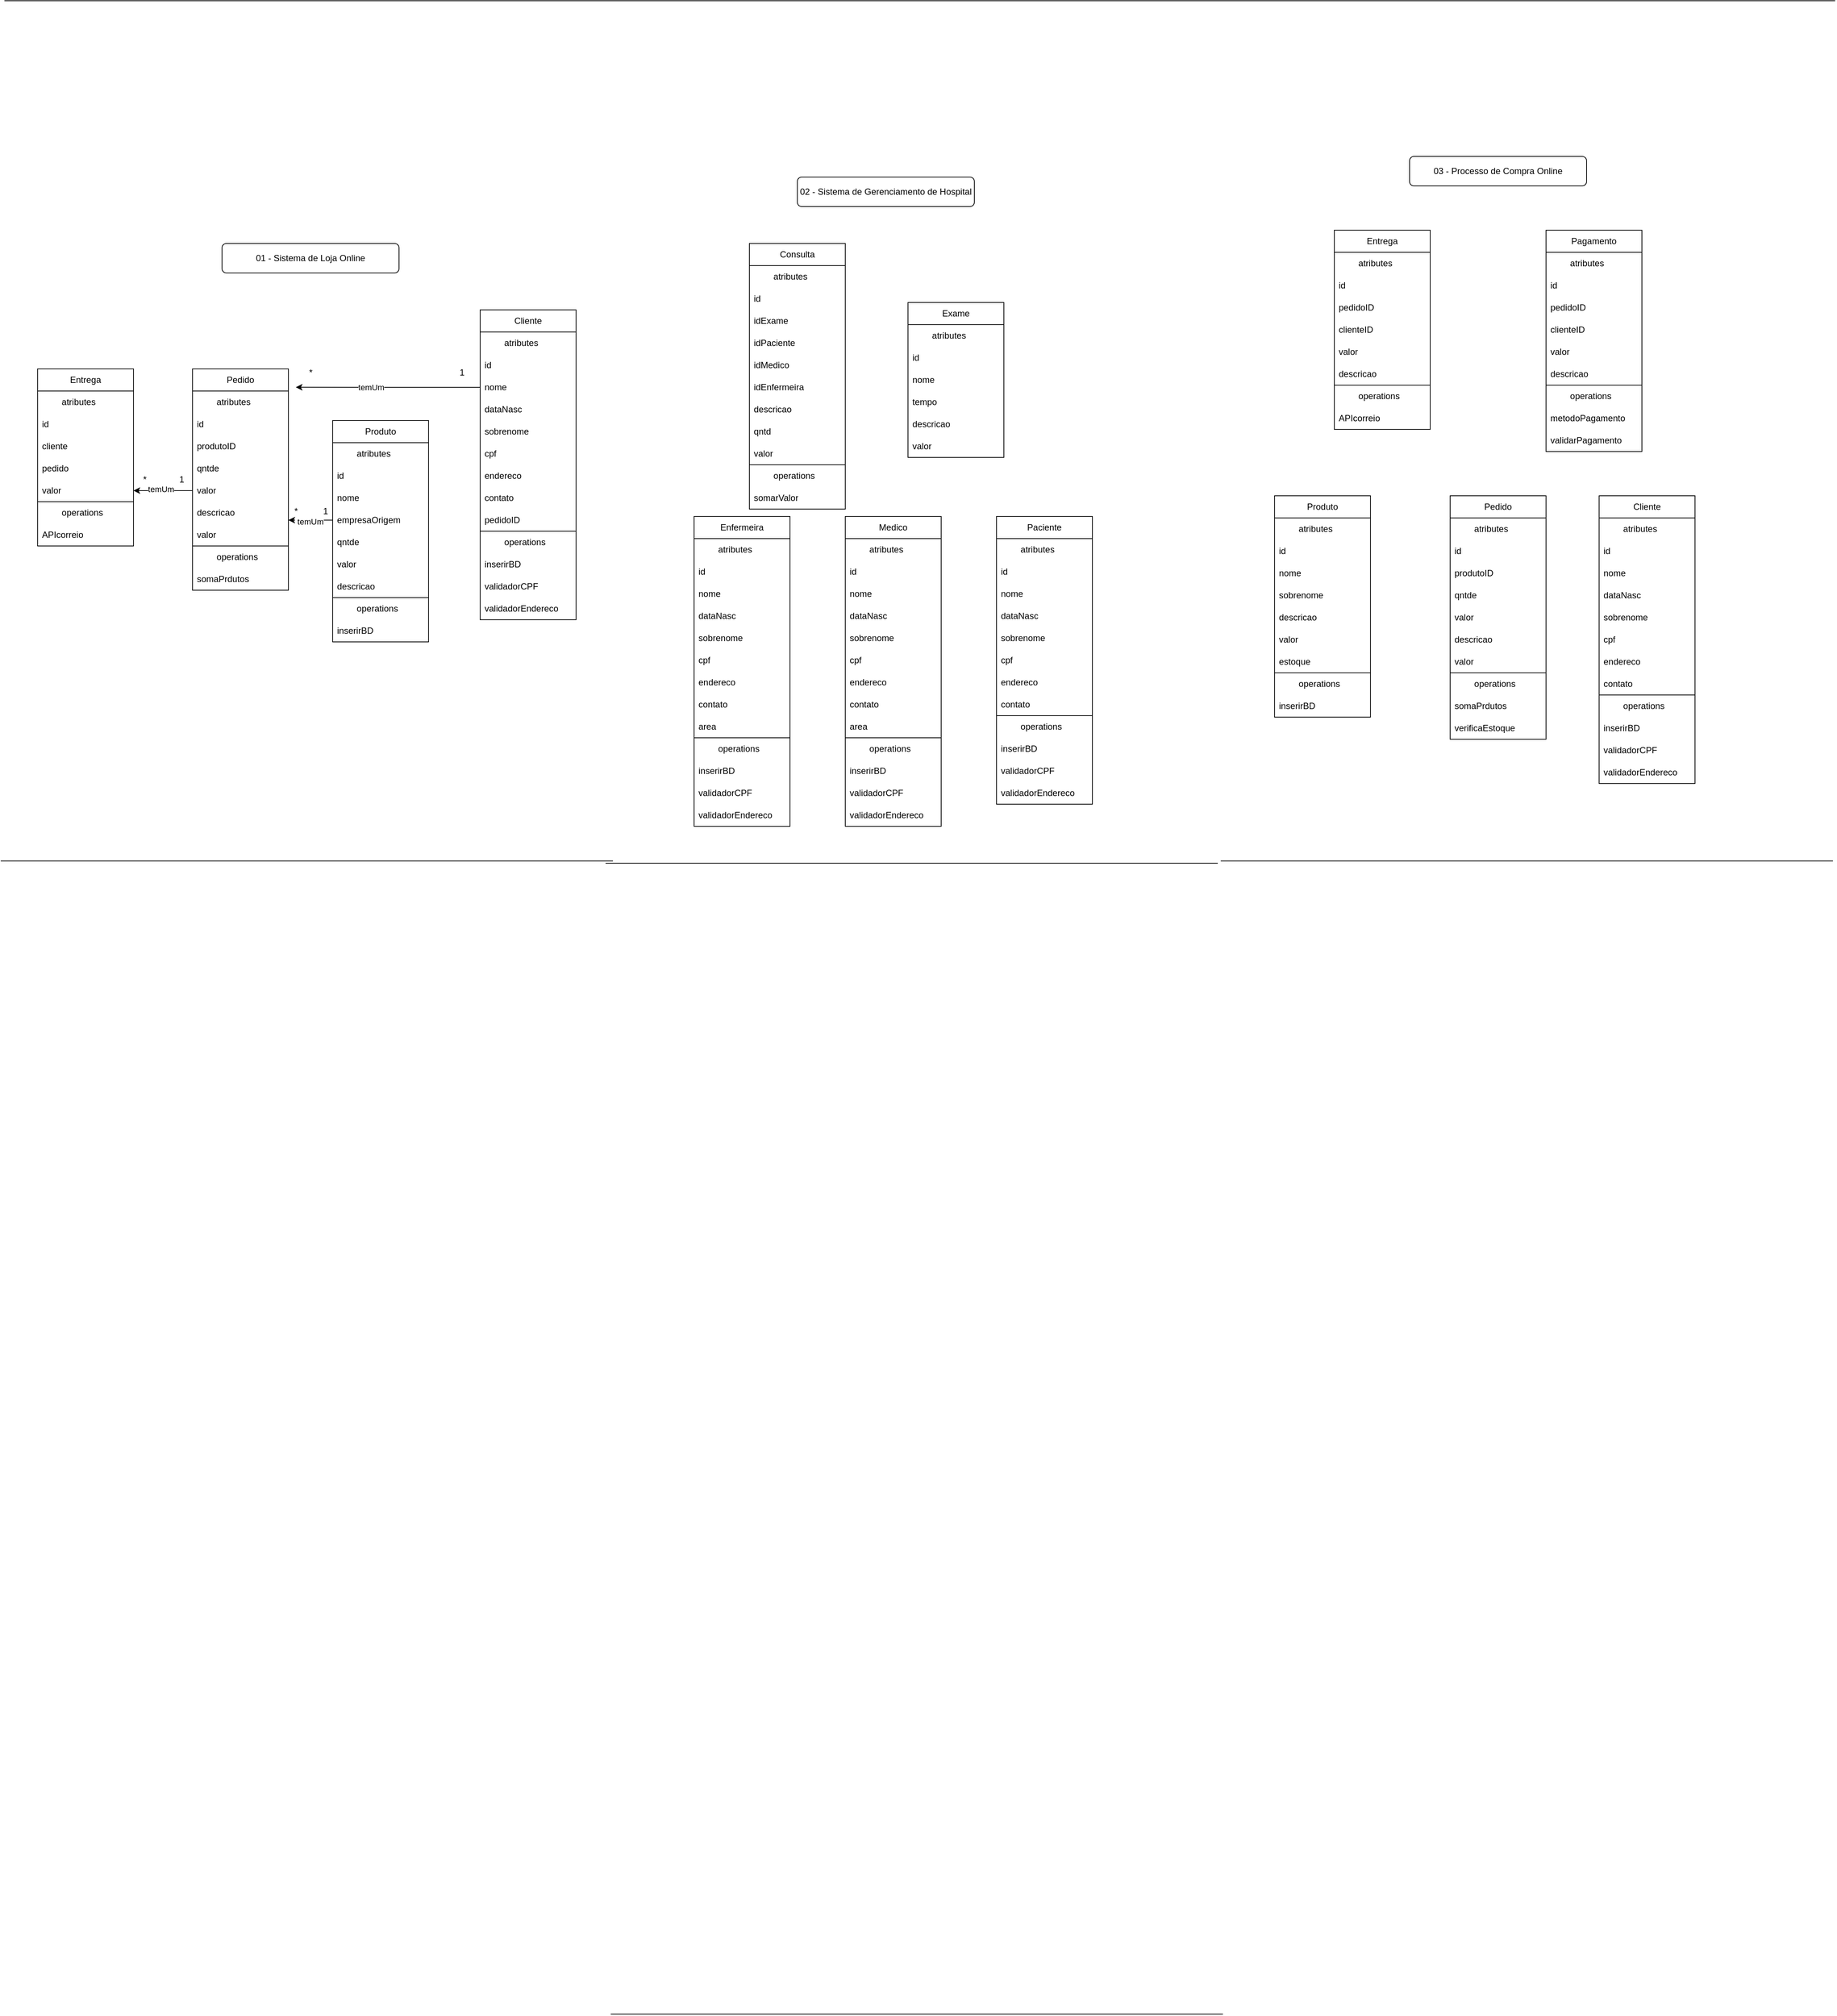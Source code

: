 <mxfile version="24.7.7">
  <diagram name="Página-1" id="MBTgl3K44TJjX2GZp9Pu">
    <mxGraphModel dx="5387" dy="2729" grid="1" gridSize="10" guides="1" tooltips="1" connect="1" arrows="1" fold="1" page="1" pageScale="1" pageWidth="827" pageHeight="1169" math="0" shadow="0">
      <root>
        <mxCell id="0" />
        <mxCell id="1" parent="0" />
        <mxCell id="4XpJfRSCnI_7P8yuamLv-224" value="02 - Sistema de Gerenciamento de Hospital" style="rounded=1;whiteSpace=wrap;html=1;" parent="1" vertex="1">
          <mxGeometry x="250" y="-930" width="240" height="40" as="geometry" />
        </mxCell>
        <mxCell id="4XpJfRSCnI_7P8yuamLv-227" value="Consulta" style="swimlane;fontStyle=0;childLayout=stackLayout;horizontal=1;startSize=30;horizontalStack=0;resizeParent=1;resizeParentMax=0;resizeLast=0;collapsible=1;marginBottom=0;whiteSpace=wrap;html=1;" parent="1" vertex="1">
          <mxGeometry x="185" y="-840" width="130" height="360" as="geometry">
            <mxRectangle x="340" y="190" width="80" height="30" as="alternateBounds" />
          </mxGeometry>
        </mxCell>
        <mxCell id="4XpJfRSCnI_7P8yuamLv-228" value="&lt;span style=&quot;white-space: pre;&quot;&gt;&#x9;&lt;/span&gt;atributes" style="text;strokeColor=none;fillColor=none;align=left;verticalAlign=middle;spacingLeft=4;spacingRight=4;overflow=hidden;points=[[0,0.5],[1,0.5]];portConstraint=eastwest;rotatable=0;whiteSpace=wrap;html=1;" parent="4XpJfRSCnI_7P8yuamLv-227" vertex="1">
          <mxGeometry y="30" width="130" height="30" as="geometry" />
        </mxCell>
        <mxCell id="4XpJfRSCnI_7P8yuamLv-229" value="id" style="text;strokeColor=none;fillColor=none;align=left;verticalAlign=middle;spacingLeft=4;spacingRight=4;overflow=hidden;points=[[0,0.5],[1,0.5]];portConstraint=eastwest;rotatable=0;whiteSpace=wrap;html=1;" parent="4XpJfRSCnI_7P8yuamLv-227" vertex="1">
          <mxGeometry y="60" width="130" height="30" as="geometry" />
        </mxCell>
        <mxCell id="4XpJfRSCnI_7P8yuamLv-231" value="idExame" style="text;strokeColor=none;fillColor=none;align=left;verticalAlign=middle;spacingLeft=4;spacingRight=4;overflow=hidden;points=[[0,0.5],[1,0.5]];portConstraint=eastwest;rotatable=0;whiteSpace=wrap;html=1;" parent="4XpJfRSCnI_7P8yuamLv-227" vertex="1">
          <mxGeometry y="90" width="130" height="30" as="geometry" />
        </mxCell>
        <mxCell id="4XpJfRSCnI_7P8yuamLv-232" value="idPaciente" style="text;strokeColor=none;fillColor=none;align=left;verticalAlign=middle;spacingLeft=4;spacingRight=4;overflow=hidden;points=[[0,0.5],[1,0.5]];portConstraint=eastwest;rotatable=0;whiteSpace=wrap;html=1;" parent="4XpJfRSCnI_7P8yuamLv-227" vertex="1">
          <mxGeometry y="120" width="130" height="30" as="geometry" />
        </mxCell>
        <mxCell id="4XpJfRSCnI_7P8yuamLv-403" value="idMedico" style="text;strokeColor=none;fillColor=none;align=left;verticalAlign=middle;spacingLeft=4;spacingRight=4;overflow=hidden;points=[[0,0.5],[1,0.5]];portConstraint=eastwest;rotatable=0;whiteSpace=wrap;html=1;" parent="4XpJfRSCnI_7P8yuamLv-227" vertex="1">
          <mxGeometry y="150" width="130" height="30" as="geometry" />
        </mxCell>
        <mxCell id="4XpJfRSCnI_7P8yuamLv-404" value="idEnfermeira" style="text;strokeColor=none;fillColor=none;align=left;verticalAlign=middle;spacingLeft=4;spacingRight=4;overflow=hidden;points=[[0,0.5],[1,0.5]];portConstraint=eastwest;rotatable=0;whiteSpace=wrap;html=1;" parent="4XpJfRSCnI_7P8yuamLv-227" vertex="1">
          <mxGeometry y="180" width="130" height="30" as="geometry" />
        </mxCell>
        <mxCell id="4XpJfRSCnI_7P8yuamLv-233" value="descricao" style="text;strokeColor=none;fillColor=none;align=left;verticalAlign=middle;spacingLeft=4;spacingRight=4;overflow=hidden;points=[[0,0.5],[1,0.5]];portConstraint=eastwest;rotatable=0;whiteSpace=wrap;html=1;" parent="4XpJfRSCnI_7P8yuamLv-227" vertex="1">
          <mxGeometry y="210" width="130" height="30" as="geometry" />
        </mxCell>
        <mxCell id="4XpJfRSCnI_7P8yuamLv-405" value="qntd" style="text;strokeColor=none;fillColor=none;align=left;verticalAlign=middle;spacingLeft=4;spacingRight=4;overflow=hidden;points=[[0,0.5],[1,0.5]];portConstraint=eastwest;rotatable=0;whiteSpace=wrap;html=1;" parent="4XpJfRSCnI_7P8yuamLv-227" vertex="1">
          <mxGeometry y="240" width="130" height="30" as="geometry" />
        </mxCell>
        <mxCell id="4XpJfRSCnI_7P8yuamLv-234" value="valor" style="text;strokeColor=none;fillColor=none;align=left;verticalAlign=middle;spacingLeft=4;spacingRight=4;overflow=hidden;points=[[0,0.5],[1,0.5]];portConstraint=eastwest;rotatable=0;whiteSpace=wrap;html=1;" parent="4XpJfRSCnI_7P8yuamLv-227" vertex="1">
          <mxGeometry y="270" width="130" height="30" as="geometry" />
        </mxCell>
        <mxCell id="4XpJfRSCnI_7P8yuamLv-235" value="" style="swimlane;fontStyle=0;childLayout=stackLayout;horizontal=1;startSize=0;horizontalStack=0;resizeParent=1;resizeParentMax=0;resizeLast=0;collapsible=1;marginBottom=0;whiteSpace=wrap;html=1;" parent="4XpJfRSCnI_7P8yuamLv-227" vertex="1">
          <mxGeometry y="300" width="130" height="60" as="geometry" />
        </mxCell>
        <mxCell id="4XpJfRSCnI_7P8yuamLv-236" value="&lt;span style=&quot;white-space: pre;&quot;&gt;&#x9;&lt;/span&gt;operations" style="text;strokeColor=none;fillColor=none;align=left;verticalAlign=middle;spacingLeft=4;spacingRight=4;overflow=hidden;points=[[0,0.5],[1,0.5]];portConstraint=eastwest;rotatable=0;whiteSpace=wrap;html=1;" parent="4XpJfRSCnI_7P8yuamLv-235" vertex="1">
          <mxGeometry width="130" height="30" as="geometry" />
        </mxCell>
        <mxCell id="4XpJfRSCnI_7P8yuamLv-237" value="somarValor" style="text;strokeColor=none;fillColor=none;align=left;verticalAlign=middle;spacingLeft=4;spacingRight=4;overflow=hidden;points=[[0,0.5],[1,0.5]];portConstraint=eastwest;rotatable=0;whiteSpace=wrap;html=1;" parent="4XpJfRSCnI_7P8yuamLv-235" vertex="1">
          <mxGeometry y="30" width="130" height="30" as="geometry" />
        </mxCell>
        <mxCell id="4XpJfRSCnI_7P8yuamLv-268" value="Paciente" style="swimlane;fontStyle=0;childLayout=stackLayout;horizontal=1;startSize=30;horizontalStack=0;resizeParent=1;resizeParentMax=0;resizeLast=0;collapsible=1;marginBottom=0;whiteSpace=wrap;html=1;" parent="1" vertex="1">
          <mxGeometry x="520" y="-470" width="130" height="390" as="geometry">
            <mxRectangle x="340" y="190" width="80" height="30" as="alternateBounds" />
          </mxGeometry>
        </mxCell>
        <mxCell id="4XpJfRSCnI_7P8yuamLv-269" value="&lt;span style=&quot;white-space: pre;&quot;&gt;&#x9;&lt;/span&gt;atributes" style="text;strokeColor=none;fillColor=none;align=left;verticalAlign=middle;spacingLeft=4;spacingRight=4;overflow=hidden;points=[[0,0.5],[1,0.5]];portConstraint=eastwest;rotatable=0;whiteSpace=wrap;html=1;" parent="4XpJfRSCnI_7P8yuamLv-268" vertex="1">
          <mxGeometry y="30" width="130" height="30" as="geometry" />
        </mxCell>
        <mxCell id="4XpJfRSCnI_7P8yuamLv-270" value="id" style="text;strokeColor=none;fillColor=none;align=left;verticalAlign=middle;spacingLeft=4;spacingRight=4;overflow=hidden;points=[[0,0.5],[1,0.5]];portConstraint=eastwest;rotatable=0;whiteSpace=wrap;html=1;" parent="4XpJfRSCnI_7P8yuamLv-268" vertex="1">
          <mxGeometry y="60" width="130" height="30" as="geometry" />
        </mxCell>
        <mxCell id="4XpJfRSCnI_7P8yuamLv-273" value="nome&lt;span style=&quot;white-space: pre;&quot;&gt;&#x9;&lt;/span&gt;" style="text;strokeColor=none;fillColor=none;align=left;verticalAlign=middle;spacingLeft=4;spacingRight=4;overflow=hidden;points=[[0,0.5],[1,0.5]];portConstraint=eastwest;rotatable=0;whiteSpace=wrap;html=1;" parent="4XpJfRSCnI_7P8yuamLv-268" vertex="1">
          <mxGeometry y="90" width="130" height="30" as="geometry" />
        </mxCell>
        <mxCell id="4XpJfRSCnI_7P8yuamLv-274" value="dataNasc" style="text;strokeColor=none;fillColor=none;align=left;verticalAlign=middle;spacingLeft=4;spacingRight=4;overflow=hidden;points=[[0,0.5],[1,0.5]];portConstraint=eastwest;rotatable=0;whiteSpace=wrap;html=1;" parent="4XpJfRSCnI_7P8yuamLv-268" vertex="1">
          <mxGeometry y="120" width="130" height="30" as="geometry" />
        </mxCell>
        <mxCell id="4XpJfRSCnI_7P8yuamLv-275" value="sobrenome" style="text;strokeColor=none;fillColor=none;align=left;verticalAlign=middle;spacingLeft=4;spacingRight=4;overflow=hidden;points=[[0,0.5],[1,0.5]];portConstraint=eastwest;rotatable=0;whiteSpace=wrap;html=1;" parent="4XpJfRSCnI_7P8yuamLv-268" vertex="1">
          <mxGeometry y="150" width="130" height="30" as="geometry" />
        </mxCell>
        <mxCell id="4XpJfRSCnI_7P8yuamLv-276" value="cpf" style="text;strokeColor=none;fillColor=none;align=left;verticalAlign=middle;spacingLeft=4;spacingRight=4;overflow=hidden;points=[[0,0.5],[1,0.5]];portConstraint=eastwest;rotatable=0;whiteSpace=wrap;html=1;" parent="4XpJfRSCnI_7P8yuamLv-268" vertex="1">
          <mxGeometry y="180" width="130" height="30" as="geometry" />
        </mxCell>
        <mxCell id="4XpJfRSCnI_7P8yuamLv-277" value="endereco" style="text;strokeColor=none;fillColor=none;align=left;verticalAlign=middle;spacingLeft=4;spacingRight=4;overflow=hidden;points=[[0,0.5],[1,0.5]];portConstraint=eastwest;rotatable=0;whiteSpace=wrap;html=1;" parent="4XpJfRSCnI_7P8yuamLv-268" vertex="1">
          <mxGeometry y="210" width="130" height="30" as="geometry" />
        </mxCell>
        <mxCell id="4XpJfRSCnI_7P8yuamLv-278" value="contato" style="text;strokeColor=none;fillColor=none;align=left;verticalAlign=middle;spacingLeft=4;spacingRight=4;overflow=hidden;points=[[0,0.5],[1,0.5]];portConstraint=eastwest;rotatable=0;whiteSpace=wrap;html=1;" parent="4XpJfRSCnI_7P8yuamLv-268" vertex="1">
          <mxGeometry y="240" width="130" height="30" as="geometry" />
        </mxCell>
        <mxCell id="4XpJfRSCnI_7P8yuamLv-280" value="" style="swimlane;fontStyle=0;childLayout=stackLayout;horizontal=1;startSize=0;horizontalStack=0;resizeParent=1;resizeParentMax=0;resizeLast=0;collapsible=1;marginBottom=0;whiteSpace=wrap;html=1;" parent="4XpJfRSCnI_7P8yuamLv-268" vertex="1">
          <mxGeometry y="270" width="130" height="120" as="geometry" />
        </mxCell>
        <mxCell id="4XpJfRSCnI_7P8yuamLv-281" value="&lt;span style=&quot;white-space: pre;&quot;&gt;&#x9;&lt;/span&gt;operations" style="text;strokeColor=none;fillColor=none;align=left;verticalAlign=middle;spacingLeft=4;spacingRight=4;overflow=hidden;points=[[0,0.5],[1,0.5]];portConstraint=eastwest;rotatable=0;whiteSpace=wrap;html=1;" parent="4XpJfRSCnI_7P8yuamLv-280" vertex="1">
          <mxGeometry width="130" height="30" as="geometry" />
        </mxCell>
        <mxCell id="4XpJfRSCnI_7P8yuamLv-282" value="inserirBD" style="text;strokeColor=none;fillColor=none;align=left;verticalAlign=middle;spacingLeft=4;spacingRight=4;overflow=hidden;points=[[0,0.5],[1,0.5]];portConstraint=eastwest;rotatable=0;whiteSpace=wrap;html=1;" parent="4XpJfRSCnI_7P8yuamLv-280" vertex="1">
          <mxGeometry y="30" width="130" height="30" as="geometry" />
        </mxCell>
        <mxCell id="4XpJfRSCnI_7P8yuamLv-283" value="validadorCPF" style="text;strokeColor=none;fillColor=none;align=left;verticalAlign=middle;spacingLeft=4;spacingRight=4;overflow=hidden;points=[[0,0.5],[1,0.5]];portConstraint=eastwest;rotatable=0;whiteSpace=wrap;html=1;" parent="4XpJfRSCnI_7P8yuamLv-280" vertex="1">
          <mxGeometry y="60" width="130" height="30" as="geometry" />
        </mxCell>
        <mxCell id="4XpJfRSCnI_7P8yuamLv-284" value="validadorEndereco" style="text;strokeColor=none;fillColor=none;align=left;verticalAlign=middle;spacingLeft=4;spacingRight=4;overflow=hidden;points=[[0,0.5],[1,0.5]];portConstraint=eastwest;rotatable=0;whiteSpace=wrap;html=1;" parent="4XpJfRSCnI_7P8yuamLv-280" vertex="1">
          <mxGeometry y="90" width="130" height="30" as="geometry" />
        </mxCell>
        <mxCell id="4XpJfRSCnI_7P8yuamLv-347" value="Medico" style="swimlane;fontStyle=0;childLayout=stackLayout;horizontal=1;startSize=30;horizontalStack=0;resizeParent=1;resizeParentMax=0;resizeLast=0;collapsible=1;marginBottom=0;whiteSpace=wrap;html=1;" parent="1" vertex="1">
          <mxGeometry x="315" y="-470" width="130" height="420" as="geometry">
            <mxRectangle x="340" y="190" width="80" height="30" as="alternateBounds" />
          </mxGeometry>
        </mxCell>
        <mxCell id="4XpJfRSCnI_7P8yuamLv-348" value="&lt;span style=&quot;white-space: pre;&quot;&gt;&#x9;&lt;/span&gt;atributes" style="text;strokeColor=none;fillColor=none;align=left;verticalAlign=middle;spacingLeft=4;spacingRight=4;overflow=hidden;points=[[0,0.5],[1,0.5]];portConstraint=eastwest;rotatable=0;whiteSpace=wrap;html=1;" parent="4XpJfRSCnI_7P8yuamLv-347" vertex="1">
          <mxGeometry y="30" width="130" height="30" as="geometry" />
        </mxCell>
        <mxCell id="4XpJfRSCnI_7P8yuamLv-349" value="id" style="text;strokeColor=none;fillColor=none;align=left;verticalAlign=middle;spacingLeft=4;spacingRight=4;overflow=hidden;points=[[0,0.5],[1,0.5]];portConstraint=eastwest;rotatable=0;whiteSpace=wrap;html=1;" parent="4XpJfRSCnI_7P8yuamLv-347" vertex="1">
          <mxGeometry y="60" width="130" height="30" as="geometry" />
        </mxCell>
        <mxCell id="4XpJfRSCnI_7P8yuamLv-350" value="nome&lt;span style=&quot;white-space: pre;&quot;&gt;&#x9;&lt;/span&gt;" style="text;strokeColor=none;fillColor=none;align=left;verticalAlign=middle;spacingLeft=4;spacingRight=4;overflow=hidden;points=[[0,0.5],[1,0.5]];portConstraint=eastwest;rotatable=0;whiteSpace=wrap;html=1;" parent="4XpJfRSCnI_7P8yuamLv-347" vertex="1">
          <mxGeometry y="90" width="130" height="30" as="geometry" />
        </mxCell>
        <mxCell id="4XpJfRSCnI_7P8yuamLv-351" value="dataNasc" style="text;strokeColor=none;fillColor=none;align=left;verticalAlign=middle;spacingLeft=4;spacingRight=4;overflow=hidden;points=[[0,0.5],[1,0.5]];portConstraint=eastwest;rotatable=0;whiteSpace=wrap;html=1;" parent="4XpJfRSCnI_7P8yuamLv-347" vertex="1">
          <mxGeometry y="120" width="130" height="30" as="geometry" />
        </mxCell>
        <mxCell id="4XpJfRSCnI_7P8yuamLv-352" value="sobrenome" style="text;strokeColor=none;fillColor=none;align=left;verticalAlign=middle;spacingLeft=4;spacingRight=4;overflow=hidden;points=[[0,0.5],[1,0.5]];portConstraint=eastwest;rotatable=0;whiteSpace=wrap;html=1;" parent="4XpJfRSCnI_7P8yuamLv-347" vertex="1">
          <mxGeometry y="150" width="130" height="30" as="geometry" />
        </mxCell>
        <mxCell id="4XpJfRSCnI_7P8yuamLv-353" value="cpf" style="text;strokeColor=none;fillColor=none;align=left;verticalAlign=middle;spacingLeft=4;spacingRight=4;overflow=hidden;points=[[0,0.5],[1,0.5]];portConstraint=eastwest;rotatable=0;whiteSpace=wrap;html=1;" parent="4XpJfRSCnI_7P8yuamLv-347" vertex="1">
          <mxGeometry y="180" width="130" height="30" as="geometry" />
        </mxCell>
        <mxCell id="4XpJfRSCnI_7P8yuamLv-354" value="endereco" style="text;strokeColor=none;fillColor=none;align=left;verticalAlign=middle;spacingLeft=4;spacingRight=4;overflow=hidden;points=[[0,0.5],[1,0.5]];portConstraint=eastwest;rotatable=0;whiteSpace=wrap;html=1;" parent="4XpJfRSCnI_7P8yuamLv-347" vertex="1">
          <mxGeometry y="210" width="130" height="30" as="geometry" />
        </mxCell>
        <mxCell id="4XpJfRSCnI_7P8yuamLv-355" value="contato" style="text;strokeColor=none;fillColor=none;align=left;verticalAlign=middle;spacingLeft=4;spacingRight=4;overflow=hidden;points=[[0,0.5],[1,0.5]];portConstraint=eastwest;rotatable=0;whiteSpace=wrap;html=1;" parent="4XpJfRSCnI_7P8yuamLv-347" vertex="1">
          <mxGeometry y="240" width="130" height="30" as="geometry" />
        </mxCell>
        <mxCell id="4XpJfRSCnI_7P8yuamLv-356" value="area" style="text;strokeColor=none;fillColor=none;align=left;verticalAlign=middle;spacingLeft=4;spacingRight=4;overflow=hidden;points=[[0,0.5],[1,0.5]];portConstraint=eastwest;rotatable=0;whiteSpace=wrap;html=1;" parent="4XpJfRSCnI_7P8yuamLv-347" vertex="1">
          <mxGeometry y="270" width="130" height="30" as="geometry" />
        </mxCell>
        <mxCell id="4XpJfRSCnI_7P8yuamLv-357" value="" style="swimlane;fontStyle=0;childLayout=stackLayout;horizontal=1;startSize=0;horizontalStack=0;resizeParent=1;resizeParentMax=0;resizeLast=0;collapsible=1;marginBottom=0;whiteSpace=wrap;html=1;" parent="4XpJfRSCnI_7P8yuamLv-347" vertex="1">
          <mxGeometry y="300" width="130" height="120" as="geometry" />
        </mxCell>
        <mxCell id="4XpJfRSCnI_7P8yuamLv-358" value="&lt;span style=&quot;white-space: pre;&quot;&gt;&#x9;&lt;/span&gt;operations" style="text;strokeColor=none;fillColor=none;align=left;verticalAlign=middle;spacingLeft=4;spacingRight=4;overflow=hidden;points=[[0,0.5],[1,0.5]];portConstraint=eastwest;rotatable=0;whiteSpace=wrap;html=1;" parent="4XpJfRSCnI_7P8yuamLv-357" vertex="1">
          <mxGeometry width="130" height="30" as="geometry" />
        </mxCell>
        <mxCell id="4XpJfRSCnI_7P8yuamLv-359" value="inserirBD" style="text;strokeColor=none;fillColor=none;align=left;verticalAlign=middle;spacingLeft=4;spacingRight=4;overflow=hidden;points=[[0,0.5],[1,0.5]];portConstraint=eastwest;rotatable=0;whiteSpace=wrap;html=1;" parent="4XpJfRSCnI_7P8yuamLv-357" vertex="1">
          <mxGeometry y="30" width="130" height="30" as="geometry" />
        </mxCell>
        <mxCell id="4XpJfRSCnI_7P8yuamLv-360" value="validadorCPF" style="text;strokeColor=none;fillColor=none;align=left;verticalAlign=middle;spacingLeft=4;spacingRight=4;overflow=hidden;points=[[0,0.5],[1,0.5]];portConstraint=eastwest;rotatable=0;whiteSpace=wrap;html=1;" parent="4XpJfRSCnI_7P8yuamLv-357" vertex="1">
          <mxGeometry y="60" width="130" height="30" as="geometry" />
        </mxCell>
        <mxCell id="4XpJfRSCnI_7P8yuamLv-361" value="validadorEndereco" style="text;strokeColor=none;fillColor=none;align=left;verticalAlign=middle;spacingLeft=4;spacingRight=4;overflow=hidden;points=[[0,0.5],[1,0.5]];portConstraint=eastwest;rotatable=0;whiteSpace=wrap;html=1;" parent="4XpJfRSCnI_7P8yuamLv-357" vertex="1">
          <mxGeometry y="90" width="130" height="30" as="geometry" />
        </mxCell>
        <mxCell id="4XpJfRSCnI_7P8yuamLv-378" value="Enfermeira" style="swimlane;fontStyle=0;childLayout=stackLayout;horizontal=1;startSize=30;horizontalStack=0;resizeParent=1;resizeParentMax=0;resizeLast=0;collapsible=1;marginBottom=0;whiteSpace=wrap;html=1;" parent="1" vertex="1">
          <mxGeometry x="110" y="-470" width="130" height="420" as="geometry">
            <mxRectangle x="340" y="190" width="80" height="30" as="alternateBounds" />
          </mxGeometry>
        </mxCell>
        <mxCell id="4XpJfRSCnI_7P8yuamLv-379" value="&lt;span style=&quot;white-space: pre;&quot;&gt;&#x9;&lt;/span&gt;atributes" style="text;strokeColor=none;fillColor=none;align=left;verticalAlign=middle;spacingLeft=4;spacingRight=4;overflow=hidden;points=[[0,0.5],[1,0.5]];portConstraint=eastwest;rotatable=0;whiteSpace=wrap;html=1;" parent="4XpJfRSCnI_7P8yuamLv-378" vertex="1">
          <mxGeometry y="30" width="130" height="30" as="geometry" />
        </mxCell>
        <mxCell id="4XpJfRSCnI_7P8yuamLv-380" value="id" style="text;strokeColor=none;fillColor=none;align=left;verticalAlign=middle;spacingLeft=4;spacingRight=4;overflow=hidden;points=[[0,0.5],[1,0.5]];portConstraint=eastwest;rotatable=0;whiteSpace=wrap;html=1;" parent="4XpJfRSCnI_7P8yuamLv-378" vertex="1">
          <mxGeometry y="60" width="130" height="30" as="geometry" />
        </mxCell>
        <mxCell id="4XpJfRSCnI_7P8yuamLv-381" value="nome&lt;span style=&quot;white-space: pre;&quot;&gt;&#x9;&lt;/span&gt;" style="text;strokeColor=none;fillColor=none;align=left;verticalAlign=middle;spacingLeft=4;spacingRight=4;overflow=hidden;points=[[0,0.5],[1,0.5]];portConstraint=eastwest;rotatable=0;whiteSpace=wrap;html=1;" parent="4XpJfRSCnI_7P8yuamLv-378" vertex="1">
          <mxGeometry y="90" width="130" height="30" as="geometry" />
        </mxCell>
        <mxCell id="4XpJfRSCnI_7P8yuamLv-382" value="dataNasc" style="text;strokeColor=none;fillColor=none;align=left;verticalAlign=middle;spacingLeft=4;spacingRight=4;overflow=hidden;points=[[0,0.5],[1,0.5]];portConstraint=eastwest;rotatable=0;whiteSpace=wrap;html=1;" parent="4XpJfRSCnI_7P8yuamLv-378" vertex="1">
          <mxGeometry y="120" width="130" height="30" as="geometry" />
        </mxCell>
        <mxCell id="4XpJfRSCnI_7P8yuamLv-383" value="sobrenome" style="text;strokeColor=none;fillColor=none;align=left;verticalAlign=middle;spacingLeft=4;spacingRight=4;overflow=hidden;points=[[0,0.5],[1,0.5]];portConstraint=eastwest;rotatable=0;whiteSpace=wrap;html=1;" parent="4XpJfRSCnI_7P8yuamLv-378" vertex="1">
          <mxGeometry y="150" width="130" height="30" as="geometry" />
        </mxCell>
        <mxCell id="4XpJfRSCnI_7P8yuamLv-384" value="cpf" style="text;strokeColor=none;fillColor=none;align=left;verticalAlign=middle;spacingLeft=4;spacingRight=4;overflow=hidden;points=[[0,0.5],[1,0.5]];portConstraint=eastwest;rotatable=0;whiteSpace=wrap;html=1;" parent="4XpJfRSCnI_7P8yuamLv-378" vertex="1">
          <mxGeometry y="180" width="130" height="30" as="geometry" />
        </mxCell>
        <mxCell id="4XpJfRSCnI_7P8yuamLv-385" value="endereco" style="text;strokeColor=none;fillColor=none;align=left;verticalAlign=middle;spacingLeft=4;spacingRight=4;overflow=hidden;points=[[0,0.5],[1,0.5]];portConstraint=eastwest;rotatable=0;whiteSpace=wrap;html=1;" parent="4XpJfRSCnI_7P8yuamLv-378" vertex="1">
          <mxGeometry y="210" width="130" height="30" as="geometry" />
        </mxCell>
        <mxCell id="4XpJfRSCnI_7P8yuamLv-386" value="contato" style="text;strokeColor=none;fillColor=none;align=left;verticalAlign=middle;spacingLeft=4;spacingRight=4;overflow=hidden;points=[[0,0.5],[1,0.5]];portConstraint=eastwest;rotatable=0;whiteSpace=wrap;html=1;" parent="4XpJfRSCnI_7P8yuamLv-378" vertex="1">
          <mxGeometry y="240" width="130" height="30" as="geometry" />
        </mxCell>
        <mxCell id="4XpJfRSCnI_7P8yuamLv-387" value="area" style="text;strokeColor=none;fillColor=none;align=left;verticalAlign=middle;spacingLeft=4;spacingRight=4;overflow=hidden;points=[[0,0.5],[1,0.5]];portConstraint=eastwest;rotatable=0;whiteSpace=wrap;html=1;" parent="4XpJfRSCnI_7P8yuamLv-378" vertex="1">
          <mxGeometry y="270" width="130" height="30" as="geometry" />
        </mxCell>
        <mxCell id="4XpJfRSCnI_7P8yuamLv-388" value="" style="swimlane;fontStyle=0;childLayout=stackLayout;horizontal=1;startSize=0;horizontalStack=0;resizeParent=1;resizeParentMax=0;resizeLast=0;collapsible=1;marginBottom=0;whiteSpace=wrap;html=1;" parent="4XpJfRSCnI_7P8yuamLv-378" vertex="1">
          <mxGeometry y="300" width="130" height="120" as="geometry" />
        </mxCell>
        <mxCell id="4XpJfRSCnI_7P8yuamLv-389" value="&lt;span style=&quot;white-space: pre;&quot;&gt;&#x9;&lt;/span&gt;operations" style="text;strokeColor=none;fillColor=none;align=left;verticalAlign=middle;spacingLeft=4;spacingRight=4;overflow=hidden;points=[[0,0.5],[1,0.5]];portConstraint=eastwest;rotatable=0;whiteSpace=wrap;html=1;" parent="4XpJfRSCnI_7P8yuamLv-388" vertex="1">
          <mxGeometry width="130" height="30" as="geometry" />
        </mxCell>
        <mxCell id="4XpJfRSCnI_7P8yuamLv-390" value="inserirBD" style="text;strokeColor=none;fillColor=none;align=left;verticalAlign=middle;spacingLeft=4;spacingRight=4;overflow=hidden;points=[[0,0.5],[1,0.5]];portConstraint=eastwest;rotatable=0;whiteSpace=wrap;html=1;" parent="4XpJfRSCnI_7P8yuamLv-388" vertex="1">
          <mxGeometry y="30" width="130" height="30" as="geometry" />
        </mxCell>
        <mxCell id="4XpJfRSCnI_7P8yuamLv-391" value="validadorCPF" style="text;strokeColor=none;fillColor=none;align=left;verticalAlign=middle;spacingLeft=4;spacingRight=4;overflow=hidden;points=[[0,0.5],[1,0.5]];portConstraint=eastwest;rotatable=0;whiteSpace=wrap;html=1;" parent="4XpJfRSCnI_7P8yuamLv-388" vertex="1">
          <mxGeometry y="60" width="130" height="30" as="geometry" />
        </mxCell>
        <mxCell id="4XpJfRSCnI_7P8yuamLv-392" value="validadorEndereco" style="text;strokeColor=none;fillColor=none;align=left;verticalAlign=middle;spacingLeft=4;spacingRight=4;overflow=hidden;points=[[0,0.5],[1,0.5]];portConstraint=eastwest;rotatable=0;whiteSpace=wrap;html=1;" parent="4XpJfRSCnI_7P8yuamLv-388" vertex="1">
          <mxGeometry y="90" width="130" height="30" as="geometry" />
        </mxCell>
        <mxCell id="4XpJfRSCnI_7P8yuamLv-393" value="Exame" style="swimlane;fontStyle=0;childLayout=stackLayout;horizontal=1;startSize=30;horizontalStack=0;resizeParent=1;resizeParentMax=0;resizeLast=0;collapsible=1;marginBottom=0;whiteSpace=wrap;html=1;" parent="1" vertex="1">
          <mxGeometry x="400" y="-760" width="130" height="210" as="geometry">
            <mxRectangle x="340" y="190" width="80" height="30" as="alternateBounds" />
          </mxGeometry>
        </mxCell>
        <mxCell id="4XpJfRSCnI_7P8yuamLv-394" value="&lt;span style=&quot;white-space: pre;&quot;&gt;&#x9;&lt;/span&gt;atributes" style="text;strokeColor=none;fillColor=none;align=left;verticalAlign=middle;spacingLeft=4;spacingRight=4;overflow=hidden;points=[[0,0.5],[1,0.5]];portConstraint=eastwest;rotatable=0;whiteSpace=wrap;html=1;" parent="4XpJfRSCnI_7P8yuamLv-393" vertex="1">
          <mxGeometry y="30" width="130" height="30" as="geometry" />
        </mxCell>
        <mxCell id="4XpJfRSCnI_7P8yuamLv-395" value="id" style="text;strokeColor=none;fillColor=none;align=left;verticalAlign=middle;spacingLeft=4;spacingRight=4;overflow=hidden;points=[[0,0.5],[1,0.5]];portConstraint=eastwest;rotatable=0;whiteSpace=wrap;html=1;" parent="4XpJfRSCnI_7P8yuamLv-393" vertex="1">
          <mxGeometry y="60" width="130" height="30" as="geometry" />
        </mxCell>
        <mxCell id="4XpJfRSCnI_7P8yuamLv-396" value="nome" style="text;strokeColor=none;fillColor=none;align=left;verticalAlign=middle;spacingLeft=4;spacingRight=4;overflow=hidden;points=[[0,0.5],[1,0.5]];portConstraint=eastwest;rotatable=0;whiteSpace=wrap;html=1;" parent="4XpJfRSCnI_7P8yuamLv-393" vertex="1">
          <mxGeometry y="90" width="130" height="30" as="geometry" />
        </mxCell>
        <mxCell id="4XpJfRSCnI_7P8yuamLv-397" value="tempo" style="text;strokeColor=none;fillColor=none;align=left;verticalAlign=middle;spacingLeft=4;spacingRight=4;overflow=hidden;points=[[0,0.5],[1,0.5]];portConstraint=eastwest;rotatable=0;whiteSpace=wrap;html=1;" parent="4XpJfRSCnI_7P8yuamLv-393" vertex="1">
          <mxGeometry y="120" width="130" height="30" as="geometry" />
        </mxCell>
        <mxCell id="4XpJfRSCnI_7P8yuamLv-398" value="descricao" style="text;strokeColor=none;fillColor=none;align=left;verticalAlign=middle;spacingLeft=4;spacingRight=4;overflow=hidden;points=[[0,0.5],[1,0.5]];portConstraint=eastwest;rotatable=0;whiteSpace=wrap;html=1;" parent="4XpJfRSCnI_7P8yuamLv-393" vertex="1">
          <mxGeometry y="150" width="130" height="30" as="geometry" />
        </mxCell>
        <mxCell id="4XpJfRSCnI_7P8yuamLv-399" value="valor" style="text;strokeColor=none;fillColor=none;align=left;verticalAlign=middle;spacingLeft=4;spacingRight=4;overflow=hidden;points=[[0,0.5],[1,0.5]];portConstraint=eastwest;rotatable=0;whiteSpace=wrap;html=1;" parent="4XpJfRSCnI_7P8yuamLv-393" vertex="1">
          <mxGeometry y="180" width="130" height="30" as="geometry" />
        </mxCell>
        <mxCell id="4XpJfRSCnI_7P8yuamLv-406" value="" style="endArrow=none;html=1;rounded=0;" parent="1" edge="1">
          <mxGeometry width="50" height="50" relative="1" as="geometry">
            <mxPoint x="-3" y="1560" as="sourcePoint" />
            <mxPoint x="827" y="1560" as="targetPoint" />
          </mxGeometry>
        </mxCell>
        <mxCell id="4XpJfRSCnI_7P8yuamLv-474" value="" style="endArrow=none;html=1;rounded=0;" parent="1" edge="1">
          <mxGeometry width="50" height="50" relative="1" as="geometry">
            <mxPoint x="827" y="-1169" as="sourcePoint" />
            <mxPoint x="1657" y="-1169" as="targetPoint" />
          </mxGeometry>
        </mxCell>
        <mxCell id="4XpJfRSCnI_7P8yuamLv-475" value="03 - Processo de Compra Online" style="rounded=1;whiteSpace=wrap;html=1;" parent="1" vertex="1">
          <mxGeometry x="1080" y="-958" width="240" height="40" as="geometry" />
        </mxCell>
        <mxCell id="4XpJfRSCnI_7P8yuamLv-476" value="Produto" style="swimlane;fontStyle=0;childLayout=stackLayout;horizontal=1;startSize=30;horizontalStack=0;resizeParent=1;resizeParentMax=0;resizeLast=0;collapsible=1;marginBottom=0;whiteSpace=wrap;html=1;" parent="1" vertex="1">
          <mxGeometry x="897" y="-498" width="130" height="240" as="geometry">
            <mxRectangle x="340" y="190" width="80" height="30" as="alternateBounds" />
          </mxGeometry>
        </mxCell>
        <mxCell id="4XpJfRSCnI_7P8yuamLv-477" value="&lt;span style=&quot;white-space: pre;&quot;&gt;&#x9;&lt;/span&gt;atributes" style="text;strokeColor=none;fillColor=none;align=left;verticalAlign=middle;spacingLeft=4;spacingRight=4;overflow=hidden;points=[[0,0.5],[1,0.5]];portConstraint=eastwest;rotatable=0;whiteSpace=wrap;html=1;" parent="4XpJfRSCnI_7P8yuamLv-476" vertex="1">
          <mxGeometry y="30" width="130" height="30" as="geometry" />
        </mxCell>
        <mxCell id="4XpJfRSCnI_7P8yuamLv-478" value="id" style="text;strokeColor=none;fillColor=none;align=left;verticalAlign=middle;spacingLeft=4;spacingRight=4;overflow=hidden;points=[[0,0.5],[1,0.5]];portConstraint=eastwest;rotatable=0;whiteSpace=wrap;html=1;" parent="4XpJfRSCnI_7P8yuamLv-476" vertex="1">
          <mxGeometry y="60" width="130" height="30" as="geometry" />
        </mxCell>
        <mxCell id="4XpJfRSCnI_7P8yuamLv-483" value="nome" style="text;strokeColor=none;fillColor=none;align=left;verticalAlign=middle;spacingLeft=4;spacingRight=4;overflow=hidden;points=[[0,0.5],[1,0.5]];portConstraint=eastwest;rotatable=0;whiteSpace=wrap;html=1;" parent="4XpJfRSCnI_7P8yuamLv-476" vertex="1">
          <mxGeometry y="90" width="130" height="30" as="geometry" />
        </mxCell>
        <mxCell id="4XpJfRSCnI_7P8yuamLv-622" value="sobrenome" style="text;strokeColor=none;fillColor=none;align=left;verticalAlign=middle;spacingLeft=4;spacingRight=4;overflow=hidden;points=[[0,0.5],[1,0.5]];portConstraint=eastwest;rotatable=0;whiteSpace=wrap;html=1;" parent="4XpJfRSCnI_7P8yuamLv-476" vertex="1">
          <mxGeometry y="120" width="130" height="30" as="geometry" />
        </mxCell>
        <mxCell id="4XpJfRSCnI_7P8yuamLv-621" value="descricao" style="text;strokeColor=none;fillColor=none;align=left;verticalAlign=middle;spacingLeft=4;spacingRight=4;overflow=hidden;points=[[0,0.5],[1,0.5]];portConstraint=eastwest;rotatable=0;whiteSpace=wrap;html=1;" parent="4XpJfRSCnI_7P8yuamLv-476" vertex="1">
          <mxGeometry y="150" width="130" height="30" as="geometry" />
        </mxCell>
        <mxCell id="4XpJfRSCnI_7P8yuamLv-485" value="valor" style="text;strokeColor=none;fillColor=none;align=left;verticalAlign=middle;spacingLeft=4;spacingRight=4;overflow=hidden;points=[[0,0.5],[1,0.5]];portConstraint=eastwest;rotatable=0;whiteSpace=wrap;html=1;" parent="4XpJfRSCnI_7P8yuamLv-476" vertex="1">
          <mxGeometry y="180" width="130" height="30" as="geometry" />
        </mxCell>
        <mxCell id="4XpJfRSCnI_7P8yuamLv-623" value="estoque" style="text;strokeColor=none;fillColor=none;align=left;verticalAlign=middle;spacingLeft=4;spacingRight=4;overflow=hidden;points=[[0,0.5],[1,0.5]];portConstraint=eastwest;rotatable=0;whiteSpace=wrap;html=1;" parent="4XpJfRSCnI_7P8yuamLv-476" vertex="1">
          <mxGeometry y="210" width="130" height="30" as="geometry" />
        </mxCell>
        <mxCell id="4XpJfRSCnI_7P8yuamLv-489" value="Cliente" style="swimlane;fontStyle=0;childLayout=stackLayout;horizontal=1;startSize=30;horizontalStack=0;resizeParent=1;resizeParentMax=0;resizeLast=0;collapsible=1;marginBottom=0;whiteSpace=wrap;html=1;" parent="1" vertex="1">
          <mxGeometry x="1337" y="-498" width="130" height="390" as="geometry">
            <mxRectangle x="340" y="190" width="80" height="30" as="alternateBounds" />
          </mxGeometry>
        </mxCell>
        <mxCell id="4XpJfRSCnI_7P8yuamLv-490" value="&lt;span style=&quot;white-space: pre;&quot;&gt;&#x9;&lt;/span&gt;atributes" style="text;strokeColor=none;fillColor=none;align=left;verticalAlign=middle;spacingLeft=4;spacingRight=4;overflow=hidden;points=[[0,0.5],[1,0.5]];portConstraint=eastwest;rotatable=0;whiteSpace=wrap;html=1;" parent="4XpJfRSCnI_7P8yuamLv-489" vertex="1">
          <mxGeometry y="30" width="130" height="30" as="geometry" />
        </mxCell>
        <mxCell id="4XpJfRSCnI_7P8yuamLv-491" value="id" style="text;strokeColor=none;fillColor=none;align=left;verticalAlign=middle;spacingLeft=4;spacingRight=4;overflow=hidden;points=[[0,0.5],[1,0.5]];portConstraint=eastwest;rotatable=0;whiteSpace=wrap;html=1;" parent="4XpJfRSCnI_7P8yuamLv-489" vertex="1">
          <mxGeometry y="60" width="130" height="30" as="geometry" />
        </mxCell>
        <mxCell id="4XpJfRSCnI_7P8yuamLv-492" value="nome&lt;span style=&quot;white-space: pre;&quot;&gt;&#x9;&lt;/span&gt;" style="text;strokeColor=none;fillColor=none;align=left;verticalAlign=middle;spacingLeft=4;spacingRight=4;overflow=hidden;points=[[0,0.5],[1,0.5]];portConstraint=eastwest;rotatable=0;whiteSpace=wrap;html=1;" parent="4XpJfRSCnI_7P8yuamLv-489" vertex="1">
          <mxGeometry y="90" width="130" height="30" as="geometry" />
        </mxCell>
        <mxCell id="4XpJfRSCnI_7P8yuamLv-493" value="dataNasc" style="text;strokeColor=none;fillColor=none;align=left;verticalAlign=middle;spacingLeft=4;spacingRight=4;overflow=hidden;points=[[0,0.5],[1,0.5]];portConstraint=eastwest;rotatable=0;whiteSpace=wrap;html=1;" parent="4XpJfRSCnI_7P8yuamLv-489" vertex="1">
          <mxGeometry y="120" width="130" height="30" as="geometry" />
        </mxCell>
        <mxCell id="4XpJfRSCnI_7P8yuamLv-494" value="sobrenome" style="text;strokeColor=none;fillColor=none;align=left;verticalAlign=middle;spacingLeft=4;spacingRight=4;overflow=hidden;points=[[0,0.5],[1,0.5]];portConstraint=eastwest;rotatable=0;whiteSpace=wrap;html=1;" parent="4XpJfRSCnI_7P8yuamLv-489" vertex="1">
          <mxGeometry y="150" width="130" height="30" as="geometry" />
        </mxCell>
        <mxCell id="4XpJfRSCnI_7P8yuamLv-495" value="cpf" style="text;strokeColor=none;fillColor=none;align=left;verticalAlign=middle;spacingLeft=4;spacingRight=4;overflow=hidden;points=[[0,0.5],[1,0.5]];portConstraint=eastwest;rotatable=0;whiteSpace=wrap;html=1;" parent="4XpJfRSCnI_7P8yuamLv-489" vertex="1">
          <mxGeometry y="180" width="130" height="30" as="geometry" />
        </mxCell>
        <mxCell id="4XpJfRSCnI_7P8yuamLv-496" value="endereco" style="text;strokeColor=none;fillColor=none;align=left;verticalAlign=middle;spacingLeft=4;spacingRight=4;overflow=hidden;points=[[0,0.5],[1,0.5]];portConstraint=eastwest;rotatable=0;whiteSpace=wrap;html=1;" parent="4XpJfRSCnI_7P8yuamLv-489" vertex="1">
          <mxGeometry y="210" width="130" height="30" as="geometry" />
        </mxCell>
        <mxCell id="4XpJfRSCnI_7P8yuamLv-497" value="contato" style="text;strokeColor=none;fillColor=none;align=left;verticalAlign=middle;spacingLeft=4;spacingRight=4;overflow=hidden;points=[[0,0.5],[1,0.5]];portConstraint=eastwest;rotatable=0;whiteSpace=wrap;html=1;" parent="4XpJfRSCnI_7P8yuamLv-489" vertex="1">
          <mxGeometry y="240" width="130" height="30" as="geometry" />
        </mxCell>
        <mxCell id="4XpJfRSCnI_7P8yuamLv-498" value="" style="swimlane;fontStyle=0;childLayout=stackLayout;horizontal=1;startSize=0;horizontalStack=0;resizeParent=1;resizeParentMax=0;resizeLast=0;collapsible=1;marginBottom=0;whiteSpace=wrap;html=1;" parent="4XpJfRSCnI_7P8yuamLv-489" vertex="1">
          <mxGeometry y="270" width="130" height="120" as="geometry" />
        </mxCell>
        <mxCell id="4XpJfRSCnI_7P8yuamLv-499" value="&lt;span style=&quot;white-space: pre;&quot;&gt;&#x9;&lt;/span&gt;operations" style="text;strokeColor=none;fillColor=none;align=left;verticalAlign=middle;spacingLeft=4;spacingRight=4;overflow=hidden;points=[[0,0.5],[1,0.5]];portConstraint=eastwest;rotatable=0;whiteSpace=wrap;html=1;" parent="4XpJfRSCnI_7P8yuamLv-498" vertex="1">
          <mxGeometry width="130" height="30" as="geometry" />
        </mxCell>
        <mxCell id="4XpJfRSCnI_7P8yuamLv-500" value="inserirBD" style="text;strokeColor=none;fillColor=none;align=left;verticalAlign=middle;spacingLeft=4;spacingRight=4;overflow=hidden;points=[[0,0.5],[1,0.5]];portConstraint=eastwest;rotatable=0;whiteSpace=wrap;html=1;" parent="4XpJfRSCnI_7P8yuamLv-498" vertex="1">
          <mxGeometry y="30" width="130" height="30" as="geometry" />
        </mxCell>
        <mxCell id="4XpJfRSCnI_7P8yuamLv-501" value="validadorCPF" style="text;strokeColor=none;fillColor=none;align=left;verticalAlign=middle;spacingLeft=4;spacingRight=4;overflow=hidden;points=[[0,0.5],[1,0.5]];portConstraint=eastwest;rotatable=0;whiteSpace=wrap;html=1;" parent="4XpJfRSCnI_7P8yuamLv-498" vertex="1">
          <mxGeometry y="60" width="130" height="30" as="geometry" />
        </mxCell>
        <mxCell id="4XpJfRSCnI_7P8yuamLv-502" value="validadorEndereco" style="text;strokeColor=none;fillColor=none;align=left;verticalAlign=middle;spacingLeft=4;spacingRight=4;overflow=hidden;points=[[0,0.5],[1,0.5]];portConstraint=eastwest;rotatable=0;whiteSpace=wrap;html=1;" parent="4XpJfRSCnI_7P8yuamLv-498" vertex="1">
          <mxGeometry y="90" width="130" height="30" as="geometry" />
        </mxCell>
        <mxCell id="4XpJfRSCnI_7P8yuamLv-540" value="" style="endArrow=none;html=1;rounded=0;" parent="1" edge="1">
          <mxGeometry width="50" height="50" relative="1" as="geometry">
            <mxPoint x="824" y="-3" as="sourcePoint" />
            <mxPoint x="1654" y="-3" as="targetPoint" />
          </mxGeometry>
        </mxCell>
        <mxCell id="4XpJfRSCnI_7P8yuamLv-583" value="Pedido" style="swimlane;fontStyle=0;childLayout=stackLayout;horizontal=1;startSize=30;horizontalStack=0;resizeParent=1;resizeParentMax=0;resizeLast=0;collapsible=1;marginBottom=0;whiteSpace=wrap;html=1;" parent="1" vertex="1">
          <mxGeometry x="1135" y="-498" width="130" height="330" as="geometry">
            <mxRectangle x="340" y="190" width="80" height="30" as="alternateBounds" />
          </mxGeometry>
        </mxCell>
        <mxCell id="4XpJfRSCnI_7P8yuamLv-584" value="&lt;span style=&quot;white-space: pre;&quot;&gt;&#x9;&lt;/span&gt;atributes" style="text;strokeColor=none;fillColor=none;align=left;verticalAlign=middle;spacingLeft=4;spacingRight=4;overflow=hidden;points=[[0,0.5],[1,0.5]];portConstraint=eastwest;rotatable=0;whiteSpace=wrap;html=1;" parent="4XpJfRSCnI_7P8yuamLv-583" vertex="1">
          <mxGeometry y="30" width="130" height="30" as="geometry" />
        </mxCell>
        <mxCell id="4XpJfRSCnI_7P8yuamLv-585" value="id" style="text;strokeColor=none;fillColor=none;align=left;verticalAlign=middle;spacingLeft=4;spacingRight=4;overflow=hidden;points=[[0,0.5],[1,0.5]];portConstraint=eastwest;rotatable=0;whiteSpace=wrap;html=1;" parent="4XpJfRSCnI_7P8yuamLv-583" vertex="1">
          <mxGeometry y="60" width="130" height="30" as="geometry" />
        </mxCell>
        <mxCell id="4XpJfRSCnI_7P8yuamLv-586" value="produtoID" style="text;strokeColor=none;fillColor=none;align=left;verticalAlign=middle;spacingLeft=4;spacingRight=4;overflow=hidden;points=[[0,0.5],[1,0.5]];portConstraint=eastwest;rotatable=0;whiteSpace=wrap;html=1;" parent="4XpJfRSCnI_7P8yuamLv-583" vertex="1">
          <mxGeometry y="90" width="130" height="30" as="geometry" />
        </mxCell>
        <mxCell id="4XpJfRSCnI_7P8yuamLv-587" value="qntde" style="text;strokeColor=none;fillColor=none;align=left;verticalAlign=middle;spacingLeft=4;spacingRight=4;overflow=hidden;points=[[0,0.5],[1,0.5]];portConstraint=eastwest;rotatable=0;whiteSpace=wrap;html=1;" parent="4XpJfRSCnI_7P8yuamLv-583" vertex="1">
          <mxGeometry y="120" width="130" height="30" as="geometry" />
        </mxCell>
        <mxCell id="4XpJfRSCnI_7P8yuamLv-588" value="valor" style="text;strokeColor=none;fillColor=none;align=left;verticalAlign=middle;spacingLeft=4;spacingRight=4;overflow=hidden;points=[[0,0.5],[1,0.5]];portConstraint=eastwest;rotatable=0;whiteSpace=wrap;html=1;" parent="4XpJfRSCnI_7P8yuamLv-583" vertex="1">
          <mxGeometry y="150" width="130" height="30" as="geometry" />
        </mxCell>
        <mxCell id="4XpJfRSCnI_7P8yuamLv-589" value="descricao" style="text;strokeColor=none;fillColor=none;align=left;verticalAlign=middle;spacingLeft=4;spacingRight=4;overflow=hidden;points=[[0,0.5],[1,0.5]];portConstraint=eastwest;rotatable=0;whiteSpace=wrap;html=1;" parent="4XpJfRSCnI_7P8yuamLv-583" vertex="1">
          <mxGeometry y="180" width="130" height="30" as="geometry" />
        </mxCell>
        <mxCell id="4XpJfRSCnI_7P8yuamLv-590" value="valor" style="text;strokeColor=none;fillColor=none;align=left;verticalAlign=middle;spacingLeft=4;spacingRight=4;overflow=hidden;points=[[0,0.5],[1,0.5]];portConstraint=eastwest;rotatable=0;whiteSpace=wrap;html=1;" parent="4XpJfRSCnI_7P8yuamLv-583" vertex="1">
          <mxGeometry y="210" width="130" height="30" as="geometry" />
        </mxCell>
        <mxCell id="4XpJfRSCnI_7P8yuamLv-591" value="" style="swimlane;fontStyle=0;childLayout=stackLayout;horizontal=1;startSize=0;horizontalStack=0;resizeParent=1;resizeParentMax=0;resizeLast=0;collapsible=1;marginBottom=0;whiteSpace=wrap;html=1;" parent="4XpJfRSCnI_7P8yuamLv-583" vertex="1">
          <mxGeometry y="240" width="130" height="90" as="geometry" />
        </mxCell>
        <mxCell id="4XpJfRSCnI_7P8yuamLv-592" value="&lt;span style=&quot;white-space: pre;&quot;&gt;&#x9;&lt;/span&gt;operations" style="text;strokeColor=none;fillColor=none;align=left;verticalAlign=middle;spacingLeft=4;spacingRight=4;overflow=hidden;points=[[0,0.5],[1,0.5]];portConstraint=eastwest;rotatable=0;whiteSpace=wrap;html=1;" parent="4XpJfRSCnI_7P8yuamLv-591" vertex="1">
          <mxGeometry width="130" height="30" as="geometry" />
        </mxCell>
        <mxCell id="4XpJfRSCnI_7P8yuamLv-593" value="somaPrdutos" style="text;strokeColor=none;fillColor=none;align=left;verticalAlign=middle;spacingLeft=4;spacingRight=4;overflow=hidden;points=[[0,0.5],[1,0.5]];portConstraint=eastwest;rotatable=0;whiteSpace=wrap;html=1;" parent="4XpJfRSCnI_7P8yuamLv-591" vertex="1">
          <mxGeometry y="30" width="130" height="30" as="geometry" />
        </mxCell>
        <mxCell id="4XpJfRSCnI_7P8yuamLv-620" value="verificaEstoque" style="text;strokeColor=none;fillColor=none;align=left;verticalAlign=middle;spacingLeft=4;spacingRight=4;overflow=hidden;points=[[0,0.5],[1,0.5]];portConstraint=eastwest;rotatable=0;whiteSpace=wrap;html=1;" parent="4XpJfRSCnI_7P8yuamLv-591" vertex="1">
          <mxGeometry y="60" width="130" height="30" as="geometry" />
        </mxCell>
        <mxCell id="4XpJfRSCnI_7P8yuamLv-594" value="Entrega" style="swimlane;fontStyle=0;childLayout=stackLayout;horizontal=1;startSize=30;horizontalStack=0;resizeParent=1;resizeParentMax=0;resizeLast=0;collapsible=1;marginBottom=0;whiteSpace=wrap;html=1;" parent="1" vertex="1">
          <mxGeometry x="978" y="-858" width="130" height="270" as="geometry">
            <mxRectangle x="340" y="190" width="80" height="30" as="alternateBounds" />
          </mxGeometry>
        </mxCell>
        <mxCell id="4XpJfRSCnI_7P8yuamLv-595" value="&lt;span style=&quot;white-space: pre;&quot;&gt;&#x9;&lt;/span&gt;atributes" style="text;strokeColor=none;fillColor=none;align=left;verticalAlign=middle;spacingLeft=4;spacingRight=4;overflow=hidden;points=[[0,0.5],[1,0.5]];portConstraint=eastwest;rotatable=0;whiteSpace=wrap;html=1;" parent="4XpJfRSCnI_7P8yuamLv-594" vertex="1">
          <mxGeometry y="30" width="130" height="30" as="geometry" />
        </mxCell>
        <mxCell id="4XpJfRSCnI_7P8yuamLv-596" value="id" style="text;strokeColor=none;fillColor=none;align=left;verticalAlign=middle;spacingLeft=4;spacingRight=4;overflow=hidden;points=[[0,0.5],[1,0.5]];portConstraint=eastwest;rotatable=0;whiteSpace=wrap;html=1;" parent="4XpJfRSCnI_7P8yuamLv-594" vertex="1">
          <mxGeometry y="60" width="130" height="30" as="geometry" />
        </mxCell>
        <mxCell id="4XpJfRSCnI_7P8yuamLv-597" value="pedidoID" style="text;strokeColor=none;fillColor=none;align=left;verticalAlign=middle;spacingLeft=4;spacingRight=4;overflow=hidden;points=[[0,0.5],[1,0.5]];portConstraint=eastwest;rotatable=0;whiteSpace=wrap;html=1;" parent="4XpJfRSCnI_7P8yuamLv-594" vertex="1">
          <mxGeometry y="90" width="130" height="30" as="geometry" />
        </mxCell>
        <mxCell id="4XpJfRSCnI_7P8yuamLv-616" value="clienteID" style="text;strokeColor=none;fillColor=none;align=left;verticalAlign=middle;spacingLeft=4;spacingRight=4;overflow=hidden;points=[[0,0.5],[1,0.5]];portConstraint=eastwest;rotatable=0;whiteSpace=wrap;html=1;" parent="4XpJfRSCnI_7P8yuamLv-594" vertex="1">
          <mxGeometry y="120" width="130" height="30" as="geometry" />
        </mxCell>
        <mxCell id="4XpJfRSCnI_7P8yuamLv-598" value="valor" style="text;strokeColor=none;fillColor=none;align=left;verticalAlign=middle;spacingLeft=4;spacingRight=4;overflow=hidden;points=[[0,0.5],[1,0.5]];portConstraint=eastwest;rotatable=0;whiteSpace=wrap;html=1;" parent="4XpJfRSCnI_7P8yuamLv-594" vertex="1">
          <mxGeometry y="150" width="130" height="30" as="geometry" />
        </mxCell>
        <mxCell id="4XpJfRSCnI_7P8yuamLv-600" value="descricao" style="text;strokeColor=none;fillColor=none;align=left;verticalAlign=middle;spacingLeft=4;spacingRight=4;overflow=hidden;points=[[0,0.5],[1,0.5]];portConstraint=eastwest;rotatable=0;whiteSpace=wrap;html=1;" parent="4XpJfRSCnI_7P8yuamLv-594" vertex="1">
          <mxGeometry y="180" width="130" height="30" as="geometry" />
        </mxCell>
        <mxCell id="4XpJfRSCnI_7P8yuamLv-602" value="" style="swimlane;fontStyle=0;childLayout=stackLayout;horizontal=1;startSize=0;horizontalStack=0;resizeParent=1;resizeParentMax=0;resizeLast=0;collapsible=1;marginBottom=0;whiteSpace=wrap;html=1;" parent="4XpJfRSCnI_7P8yuamLv-594" vertex="1">
          <mxGeometry y="210" width="130" height="60" as="geometry" />
        </mxCell>
        <mxCell id="4XpJfRSCnI_7P8yuamLv-603" value="&lt;span style=&quot;white-space: pre;&quot;&gt;&#x9;&lt;/span&gt;operations" style="text;strokeColor=none;fillColor=none;align=left;verticalAlign=middle;spacingLeft=4;spacingRight=4;overflow=hidden;points=[[0,0.5],[1,0.5]];portConstraint=eastwest;rotatable=0;whiteSpace=wrap;html=1;" parent="4XpJfRSCnI_7P8yuamLv-602" vertex="1">
          <mxGeometry width="130" height="30" as="geometry" />
        </mxCell>
        <mxCell id="4XpJfRSCnI_7P8yuamLv-604" value="APIcorreio" style="text;strokeColor=none;fillColor=none;align=left;verticalAlign=middle;spacingLeft=4;spacingRight=4;overflow=hidden;points=[[0,0.5],[1,0.5]];portConstraint=eastwest;rotatable=0;whiteSpace=wrap;html=1;" parent="4XpJfRSCnI_7P8yuamLv-602" vertex="1">
          <mxGeometry y="30" width="130" height="30" as="geometry" />
        </mxCell>
        <mxCell id="4XpJfRSCnI_7P8yuamLv-605" value="Pagamento" style="swimlane;fontStyle=0;childLayout=stackLayout;horizontal=1;startSize=30;horizontalStack=0;resizeParent=1;resizeParentMax=0;resizeLast=0;collapsible=1;marginBottom=0;whiteSpace=wrap;html=1;" parent="1" vertex="1">
          <mxGeometry x="1265" y="-858" width="130" height="300" as="geometry">
            <mxRectangle x="340" y="190" width="80" height="30" as="alternateBounds" />
          </mxGeometry>
        </mxCell>
        <mxCell id="4XpJfRSCnI_7P8yuamLv-606" value="&lt;span style=&quot;white-space: pre;&quot;&gt;&#x9;&lt;/span&gt;atributes" style="text;strokeColor=none;fillColor=none;align=left;verticalAlign=middle;spacingLeft=4;spacingRight=4;overflow=hidden;points=[[0,0.5],[1,0.5]];portConstraint=eastwest;rotatable=0;whiteSpace=wrap;html=1;" parent="4XpJfRSCnI_7P8yuamLv-605" vertex="1">
          <mxGeometry y="30" width="130" height="30" as="geometry" />
        </mxCell>
        <mxCell id="4XpJfRSCnI_7P8yuamLv-607" value="id" style="text;strokeColor=none;fillColor=none;align=left;verticalAlign=middle;spacingLeft=4;spacingRight=4;overflow=hidden;points=[[0,0.5],[1,0.5]];portConstraint=eastwest;rotatable=0;whiteSpace=wrap;html=1;" parent="4XpJfRSCnI_7P8yuamLv-605" vertex="1">
          <mxGeometry y="60" width="130" height="30" as="geometry" />
        </mxCell>
        <mxCell id="4XpJfRSCnI_7P8yuamLv-608" value="pedidoID" style="text;strokeColor=none;fillColor=none;align=left;verticalAlign=middle;spacingLeft=4;spacingRight=4;overflow=hidden;points=[[0,0.5],[1,0.5]];portConstraint=eastwest;rotatable=0;whiteSpace=wrap;html=1;" parent="4XpJfRSCnI_7P8yuamLv-605" vertex="1">
          <mxGeometry y="90" width="130" height="30" as="geometry" />
        </mxCell>
        <mxCell id="4XpJfRSCnI_7P8yuamLv-618" value="clienteID" style="text;strokeColor=none;fillColor=none;align=left;verticalAlign=middle;spacingLeft=4;spacingRight=4;overflow=hidden;points=[[0,0.5],[1,0.5]];portConstraint=eastwest;rotatable=0;whiteSpace=wrap;html=1;" parent="4XpJfRSCnI_7P8yuamLv-605" vertex="1">
          <mxGeometry y="120" width="130" height="30" as="geometry" />
        </mxCell>
        <mxCell id="4XpJfRSCnI_7P8yuamLv-610" value="valor" style="text;strokeColor=none;fillColor=none;align=left;verticalAlign=middle;spacingLeft=4;spacingRight=4;overflow=hidden;points=[[0,0.5],[1,0.5]];portConstraint=eastwest;rotatable=0;whiteSpace=wrap;html=1;" parent="4XpJfRSCnI_7P8yuamLv-605" vertex="1">
          <mxGeometry y="150" width="130" height="30" as="geometry" />
        </mxCell>
        <mxCell id="4XpJfRSCnI_7P8yuamLv-611" value="descricao" style="text;strokeColor=none;fillColor=none;align=left;verticalAlign=middle;spacingLeft=4;spacingRight=4;overflow=hidden;points=[[0,0.5],[1,0.5]];portConstraint=eastwest;rotatable=0;whiteSpace=wrap;html=1;" parent="4XpJfRSCnI_7P8yuamLv-605" vertex="1">
          <mxGeometry y="180" width="130" height="30" as="geometry" />
        </mxCell>
        <mxCell id="4XpJfRSCnI_7P8yuamLv-613" value="" style="swimlane;fontStyle=0;childLayout=stackLayout;horizontal=1;startSize=0;horizontalStack=0;resizeParent=1;resizeParentMax=0;resizeLast=0;collapsible=1;marginBottom=0;whiteSpace=wrap;html=1;" parent="4XpJfRSCnI_7P8yuamLv-605" vertex="1">
          <mxGeometry y="210" width="130" height="90" as="geometry" />
        </mxCell>
        <mxCell id="4XpJfRSCnI_7P8yuamLv-614" value="&lt;span style=&quot;white-space: pre;&quot;&gt;&#x9;&lt;/span&gt;operations" style="text;strokeColor=none;fillColor=none;align=left;verticalAlign=middle;spacingLeft=4;spacingRight=4;overflow=hidden;points=[[0,0.5],[1,0.5]];portConstraint=eastwest;rotatable=0;whiteSpace=wrap;html=1;" parent="4XpJfRSCnI_7P8yuamLv-613" vertex="1">
          <mxGeometry width="130" height="30" as="geometry" />
        </mxCell>
        <mxCell id="4XpJfRSCnI_7P8yuamLv-615" value="metodoPagamento" style="text;strokeColor=none;fillColor=none;align=left;verticalAlign=middle;spacingLeft=4;spacingRight=4;overflow=hidden;points=[[0,0.5],[1,0.5]];portConstraint=eastwest;rotatable=0;whiteSpace=wrap;html=1;" parent="4XpJfRSCnI_7P8yuamLv-613" vertex="1">
          <mxGeometry y="30" width="130" height="30" as="geometry" />
        </mxCell>
        <mxCell id="4XpJfRSCnI_7P8yuamLv-619" value="validarPagamento" style="text;strokeColor=none;fillColor=none;align=left;verticalAlign=middle;spacingLeft=4;spacingRight=4;overflow=hidden;points=[[0,0.5],[1,0.5]];portConstraint=eastwest;rotatable=0;whiteSpace=wrap;html=1;" parent="4XpJfRSCnI_7P8yuamLv-613" vertex="1">
          <mxGeometry y="60" width="130" height="30" as="geometry" />
        </mxCell>
        <mxCell id="4XpJfRSCnI_7P8yuamLv-628" value="" style="swimlane;fontStyle=0;childLayout=stackLayout;horizontal=1;startSize=0;horizontalStack=0;resizeParent=1;resizeParentMax=0;resizeLast=0;collapsible=1;marginBottom=0;whiteSpace=wrap;html=1;" parent="1" vertex="1">
          <mxGeometry x="897" y="-258" width="130" height="60" as="geometry" />
        </mxCell>
        <mxCell id="4XpJfRSCnI_7P8yuamLv-629" value="&lt;span style=&quot;white-space: pre;&quot;&gt;&#x9;&lt;/span&gt;operations" style="text;strokeColor=none;fillColor=none;align=left;verticalAlign=middle;spacingLeft=4;spacingRight=4;overflow=hidden;points=[[0,0.5],[1,0.5]];portConstraint=eastwest;rotatable=0;whiteSpace=wrap;html=1;" parent="4XpJfRSCnI_7P8yuamLv-628" vertex="1">
          <mxGeometry width="130" height="30" as="geometry" />
        </mxCell>
        <mxCell id="4XpJfRSCnI_7P8yuamLv-630" value="inserirBD" style="text;strokeColor=none;fillColor=none;align=left;verticalAlign=middle;spacingLeft=4;spacingRight=4;overflow=hidden;points=[[0,0.5],[1,0.5]];portConstraint=eastwest;rotatable=0;whiteSpace=wrap;html=1;" parent="4XpJfRSCnI_7P8yuamLv-628" vertex="1">
          <mxGeometry y="30" width="130" height="30" as="geometry" />
        </mxCell>
        <mxCell id="u7RcuXiMO1hMV2nh3X21-1" value="01 - Sistema de Loja Online" style="rounded=1;whiteSpace=wrap;html=1;" vertex="1" parent="1">
          <mxGeometry x="-530" y="-840" width="240" height="40" as="geometry" />
        </mxCell>
        <mxCell id="u7RcuXiMO1hMV2nh3X21-2" value="Cliente" style="swimlane;fontStyle=0;childLayout=stackLayout;horizontal=1;startSize=30;horizontalStack=0;resizeParent=1;resizeParentMax=0;resizeLast=0;collapsible=1;marginBottom=0;whiteSpace=wrap;html=1;" vertex="1" parent="1">
          <mxGeometry x="-180" y="-750" width="130" height="420" as="geometry">
            <mxRectangle x="340" y="190" width="80" height="30" as="alternateBounds" />
          </mxGeometry>
        </mxCell>
        <mxCell id="u7RcuXiMO1hMV2nh3X21-3" value="&lt;span style=&quot;white-space: pre;&quot;&gt;&#x9;&lt;/span&gt;atributes" style="text;strokeColor=none;fillColor=none;align=left;verticalAlign=middle;spacingLeft=4;spacingRight=4;overflow=hidden;points=[[0,0.5],[1,0.5]];portConstraint=eastwest;rotatable=0;whiteSpace=wrap;html=1;" vertex="1" parent="u7RcuXiMO1hMV2nh3X21-2">
          <mxGeometry y="30" width="130" height="30" as="geometry" />
        </mxCell>
        <mxCell id="u7RcuXiMO1hMV2nh3X21-4" value="id" style="text;strokeColor=none;fillColor=none;align=left;verticalAlign=middle;spacingLeft=4;spacingRight=4;overflow=hidden;points=[[0,0.5],[1,0.5]];portConstraint=eastwest;rotatable=0;whiteSpace=wrap;html=1;" vertex="1" parent="u7RcuXiMO1hMV2nh3X21-2">
          <mxGeometry y="60" width="130" height="30" as="geometry" />
        </mxCell>
        <mxCell id="u7RcuXiMO1hMV2nh3X21-5" style="edgeStyle=orthogonalEdgeStyle;rounded=0;orthogonalLoop=1;jettySize=auto;html=1;exitX=0;exitY=0.5;exitDx=0;exitDy=0;" edge="1" parent="u7RcuXiMO1hMV2nh3X21-2" source="u7RcuXiMO1hMV2nh3X21-7">
          <mxGeometry relative="1" as="geometry">
            <mxPoint x="-250" y="104.895" as="targetPoint" />
          </mxGeometry>
        </mxCell>
        <mxCell id="u7RcuXiMO1hMV2nh3X21-6" value="temUm" style="edgeLabel;html=1;align=center;verticalAlign=middle;resizable=0;points=[];" vertex="1" connectable="0" parent="u7RcuXiMO1hMV2nh3X21-5">
          <mxGeometry x="0.191" y="-1" relative="1" as="geometry">
            <mxPoint as="offset" />
          </mxGeometry>
        </mxCell>
        <mxCell id="u7RcuXiMO1hMV2nh3X21-7" value="nome&lt;span style=&quot;white-space: pre;&quot;&gt;&#x9;&lt;/span&gt;" style="text;strokeColor=none;fillColor=none;align=left;verticalAlign=middle;spacingLeft=4;spacingRight=4;overflow=hidden;points=[[0,0.5],[1,0.5]];portConstraint=eastwest;rotatable=0;whiteSpace=wrap;html=1;" vertex="1" parent="u7RcuXiMO1hMV2nh3X21-2">
          <mxGeometry y="90" width="130" height="30" as="geometry" />
        </mxCell>
        <mxCell id="u7RcuXiMO1hMV2nh3X21-8" value="dataNasc" style="text;strokeColor=none;fillColor=none;align=left;verticalAlign=middle;spacingLeft=4;spacingRight=4;overflow=hidden;points=[[0,0.5],[1,0.5]];portConstraint=eastwest;rotatable=0;whiteSpace=wrap;html=1;" vertex="1" parent="u7RcuXiMO1hMV2nh3X21-2">
          <mxGeometry y="120" width="130" height="30" as="geometry" />
        </mxCell>
        <mxCell id="u7RcuXiMO1hMV2nh3X21-9" value="sobrenome" style="text;strokeColor=none;fillColor=none;align=left;verticalAlign=middle;spacingLeft=4;spacingRight=4;overflow=hidden;points=[[0,0.5],[1,0.5]];portConstraint=eastwest;rotatable=0;whiteSpace=wrap;html=1;" vertex="1" parent="u7RcuXiMO1hMV2nh3X21-2">
          <mxGeometry y="150" width="130" height="30" as="geometry" />
        </mxCell>
        <mxCell id="u7RcuXiMO1hMV2nh3X21-10" value="cpf" style="text;strokeColor=none;fillColor=none;align=left;verticalAlign=middle;spacingLeft=4;spacingRight=4;overflow=hidden;points=[[0,0.5],[1,0.5]];portConstraint=eastwest;rotatable=0;whiteSpace=wrap;html=1;" vertex="1" parent="u7RcuXiMO1hMV2nh3X21-2">
          <mxGeometry y="180" width="130" height="30" as="geometry" />
        </mxCell>
        <mxCell id="u7RcuXiMO1hMV2nh3X21-11" value="endereco" style="text;strokeColor=none;fillColor=none;align=left;verticalAlign=middle;spacingLeft=4;spacingRight=4;overflow=hidden;points=[[0,0.5],[1,0.5]];portConstraint=eastwest;rotatable=0;whiteSpace=wrap;html=1;" vertex="1" parent="u7RcuXiMO1hMV2nh3X21-2">
          <mxGeometry y="210" width="130" height="30" as="geometry" />
        </mxCell>
        <mxCell id="u7RcuXiMO1hMV2nh3X21-12" value="contato" style="text;strokeColor=none;fillColor=none;align=left;verticalAlign=middle;spacingLeft=4;spacingRight=4;overflow=hidden;points=[[0,0.5],[1,0.5]];portConstraint=eastwest;rotatable=0;whiteSpace=wrap;html=1;" vertex="1" parent="u7RcuXiMO1hMV2nh3X21-2">
          <mxGeometry y="240" width="130" height="30" as="geometry" />
        </mxCell>
        <mxCell id="u7RcuXiMO1hMV2nh3X21-13" value="pedidoID" style="text;strokeColor=none;fillColor=none;align=left;verticalAlign=middle;spacingLeft=4;spacingRight=4;overflow=hidden;points=[[0,0.5],[1,0.5]];portConstraint=eastwest;rotatable=0;whiteSpace=wrap;html=1;" vertex="1" parent="u7RcuXiMO1hMV2nh3X21-2">
          <mxGeometry y="270" width="130" height="30" as="geometry" />
        </mxCell>
        <mxCell id="u7RcuXiMO1hMV2nh3X21-14" value="" style="swimlane;fontStyle=0;childLayout=stackLayout;horizontal=1;startSize=0;horizontalStack=0;resizeParent=1;resizeParentMax=0;resizeLast=0;collapsible=1;marginBottom=0;whiteSpace=wrap;html=1;" vertex="1" parent="u7RcuXiMO1hMV2nh3X21-2">
          <mxGeometry y="300" width="130" height="120" as="geometry" />
        </mxCell>
        <mxCell id="u7RcuXiMO1hMV2nh3X21-15" value="&lt;span style=&quot;white-space: pre;&quot;&gt;&#x9;&lt;/span&gt;operations" style="text;strokeColor=none;fillColor=none;align=left;verticalAlign=middle;spacingLeft=4;spacingRight=4;overflow=hidden;points=[[0,0.5],[1,0.5]];portConstraint=eastwest;rotatable=0;whiteSpace=wrap;html=1;" vertex="1" parent="u7RcuXiMO1hMV2nh3X21-14">
          <mxGeometry width="130" height="30" as="geometry" />
        </mxCell>
        <mxCell id="u7RcuXiMO1hMV2nh3X21-16" value="inserirBD" style="text;strokeColor=none;fillColor=none;align=left;verticalAlign=middle;spacingLeft=4;spacingRight=4;overflow=hidden;points=[[0,0.5],[1,0.5]];portConstraint=eastwest;rotatable=0;whiteSpace=wrap;html=1;" vertex="1" parent="u7RcuXiMO1hMV2nh3X21-14">
          <mxGeometry y="30" width="130" height="30" as="geometry" />
        </mxCell>
        <mxCell id="u7RcuXiMO1hMV2nh3X21-17" value="validadorCPF" style="text;strokeColor=none;fillColor=none;align=left;verticalAlign=middle;spacingLeft=4;spacingRight=4;overflow=hidden;points=[[0,0.5],[1,0.5]];portConstraint=eastwest;rotatable=0;whiteSpace=wrap;html=1;" vertex="1" parent="u7RcuXiMO1hMV2nh3X21-14">
          <mxGeometry y="60" width="130" height="30" as="geometry" />
        </mxCell>
        <mxCell id="u7RcuXiMO1hMV2nh3X21-18" value="validadorEndereco" style="text;strokeColor=none;fillColor=none;align=left;verticalAlign=middle;spacingLeft=4;spacingRight=4;overflow=hidden;points=[[0,0.5],[1,0.5]];portConstraint=eastwest;rotatable=0;whiteSpace=wrap;html=1;" vertex="1" parent="u7RcuXiMO1hMV2nh3X21-14">
          <mxGeometry y="90" width="130" height="30" as="geometry" />
        </mxCell>
        <mxCell id="u7RcuXiMO1hMV2nh3X21-19" value="Pedido" style="swimlane;fontStyle=0;childLayout=stackLayout;horizontal=1;startSize=30;horizontalStack=0;resizeParent=1;resizeParentMax=0;resizeLast=0;collapsible=1;marginBottom=0;whiteSpace=wrap;html=1;" vertex="1" parent="1">
          <mxGeometry x="-570" y="-670" width="130" height="300" as="geometry">
            <mxRectangle x="340" y="190" width="80" height="30" as="alternateBounds" />
          </mxGeometry>
        </mxCell>
        <mxCell id="u7RcuXiMO1hMV2nh3X21-20" value="&lt;span style=&quot;white-space: pre;&quot;&gt;&#x9;&lt;/span&gt;atributes" style="text;strokeColor=none;fillColor=none;align=left;verticalAlign=middle;spacingLeft=4;spacingRight=4;overflow=hidden;points=[[0,0.5],[1,0.5]];portConstraint=eastwest;rotatable=0;whiteSpace=wrap;html=1;" vertex="1" parent="u7RcuXiMO1hMV2nh3X21-19">
          <mxGeometry y="30" width="130" height="30" as="geometry" />
        </mxCell>
        <mxCell id="u7RcuXiMO1hMV2nh3X21-21" value="id" style="text;strokeColor=none;fillColor=none;align=left;verticalAlign=middle;spacingLeft=4;spacingRight=4;overflow=hidden;points=[[0,0.5],[1,0.5]];portConstraint=eastwest;rotatable=0;whiteSpace=wrap;html=1;" vertex="1" parent="u7RcuXiMO1hMV2nh3X21-19">
          <mxGeometry y="60" width="130" height="30" as="geometry" />
        </mxCell>
        <mxCell id="u7RcuXiMO1hMV2nh3X21-22" value="produtoID" style="text;strokeColor=none;fillColor=none;align=left;verticalAlign=middle;spacingLeft=4;spacingRight=4;overflow=hidden;points=[[0,0.5],[1,0.5]];portConstraint=eastwest;rotatable=0;whiteSpace=wrap;html=1;" vertex="1" parent="u7RcuXiMO1hMV2nh3X21-19">
          <mxGeometry y="90" width="130" height="30" as="geometry" />
        </mxCell>
        <mxCell id="u7RcuXiMO1hMV2nh3X21-23" value="qntde" style="text;strokeColor=none;fillColor=none;align=left;verticalAlign=middle;spacingLeft=4;spacingRight=4;overflow=hidden;points=[[0,0.5],[1,0.5]];portConstraint=eastwest;rotatable=0;whiteSpace=wrap;html=1;" vertex="1" parent="u7RcuXiMO1hMV2nh3X21-19">
          <mxGeometry y="120" width="130" height="30" as="geometry" />
        </mxCell>
        <mxCell id="u7RcuXiMO1hMV2nh3X21-24" value="valor" style="text;strokeColor=none;fillColor=none;align=left;verticalAlign=middle;spacingLeft=4;spacingRight=4;overflow=hidden;points=[[0,0.5],[1,0.5]];portConstraint=eastwest;rotatable=0;whiteSpace=wrap;html=1;" vertex="1" parent="u7RcuXiMO1hMV2nh3X21-19">
          <mxGeometry y="150" width="130" height="30" as="geometry" />
        </mxCell>
        <mxCell id="u7RcuXiMO1hMV2nh3X21-25" value="descricao" style="text;strokeColor=none;fillColor=none;align=left;verticalAlign=middle;spacingLeft=4;spacingRight=4;overflow=hidden;points=[[0,0.5],[1,0.5]];portConstraint=eastwest;rotatable=0;whiteSpace=wrap;html=1;" vertex="1" parent="u7RcuXiMO1hMV2nh3X21-19">
          <mxGeometry y="180" width="130" height="30" as="geometry" />
        </mxCell>
        <mxCell id="u7RcuXiMO1hMV2nh3X21-26" value="valor" style="text;strokeColor=none;fillColor=none;align=left;verticalAlign=middle;spacingLeft=4;spacingRight=4;overflow=hidden;points=[[0,0.5],[1,0.5]];portConstraint=eastwest;rotatable=0;whiteSpace=wrap;html=1;" vertex="1" parent="u7RcuXiMO1hMV2nh3X21-19">
          <mxGeometry y="210" width="130" height="30" as="geometry" />
        </mxCell>
        <mxCell id="u7RcuXiMO1hMV2nh3X21-27" value="" style="swimlane;fontStyle=0;childLayout=stackLayout;horizontal=1;startSize=0;horizontalStack=0;resizeParent=1;resizeParentMax=0;resizeLast=0;collapsible=1;marginBottom=0;whiteSpace=wrap;html=1;" vertex="1" parent="u7RcuXiMO1hMV2nh3X21-19">
          <mxGeometry y="240" width="130" height="60" as="geometry" />
        </mxCell>
        <mxCell id="u7RcuXiMO1hMV2nh3X21-28" value="&lt;span style=&quot;white-space: pre;&quot;&gt;&#x9;&lt;/span&gt;operations" style="text;strokeColor=none;fillColor=none;align=left;verticalAlign=middle;spacingLeft=4;spacingRight=4;overflow=hidden;points=[[0,0.5],[1,0.5]];portConstraint=eastwest;rotatable=0;whiteSpace=wrap;html=1;" vertex="1" parent="u7RcuXiMO1hMV2nh3X21-27">
          <mxGeometry width="130" height="30" as="geometry" />
        </mxCell>
        <mxCell id="u7RcuXiMO1hMV2nh3X21-29" value="somaPrdutos" style="text;strokeColor=none;fillColor=none;align=left;verticalAlign=middle;spacingLeft=4;spacingRight=4;overflow=hidden;points=[[0,0.5],[1,0.5]];portConstraint=eastwest;rotatable=0;whiteSpace=wrap;html=1;" vertex="1" parent="u7RcuXiMO1hMV2nh3X21-27">
          <mxGeometry y="30" width="130" height="30" as="geometry" />
        </mxCell>
        <mxCell id="u7RcuXiMO1hMV2nh3X21-30" value="Produto" style="swimlane;fontStyle=0;childLayout=stackLayout;horizontal=1;startSize=30;horizontalStack=0;resizeParent=1;resizeParentMax=0;resizeLast=0;collapsible=1;marginBottom=0;whiteSpace=wrap;html=1;" vertex="1" parent="1">
          <mxGeometry x="-380" y="-600" width="130" height="300" as="geometry">
            <mxRectangle x="340" y="190" width="80" height="30" as="alternateBounds" />
          </mxGeometry>
        </mxCell>
        <mxCell id="u7RcuXiMO1hMV2nh3X21-31" value="&lt;span style=&quot;white-space: pre;&quot;&gt;&#x9;&lt;/span&gt;atributes" style="text;strokeColor=none;fillColor=none;align=left;verticalAlign=middle;spacingLeft=4;spacingRight=4;overflow=hidden;points=[[0,0.5],[1,0.5]];portConstraint=eastwest;rotatable=0;whiteSpace=wrap;html=1;" vertex="1" parent="u7RcuXiMO1hMV2nh3X21-30">
          <mxGeometry y="30" width="130" height="30" as="geometry" />
        </mxCell>
        <mxCell id="u7RcuXiMO1hMV2nh3X21-32" value="id" style="text;strokeColor=none;fillColor=none;align=left;verticalAlign=middle;spacingLeft=4;spacingRight=4;overflow=hidden;points=[[0,0.5],[1,0.5]];portConstraint=eastwest;rotatable=0;whiteSpace=wrap;html=1;" vertex="1" parent="u7RcuXiMO1hMV2nh3X21-30">
          <mxGeometry y="60" width="130" height="30" as="geometry" />
        </mxCell>
        <mxCell id="u7RcuXiMO1hMV2nh3X21-33" value="nome&lt;span style=&quot;white-space: pre;&quot;&gt;&#x9;&lt;/span&gt;" style="text;strokeColor=none;fillColor=none;align=left;verticalAlign=middle;spacingLeft=4;spacingRight=4;overflow=hidden;points=[[0,0.5],[1,0.5]];portConstraint=eastwest;rotatable=0;whiteSpace=wrap;html=1;" vertex="1" parent="u7RcuXiMO1hMV2nh3X21-30">
          <mxGeometry y="90" width="130" height="30" as="geometry" />
        </mxCell>
        <mxCell id="u7RcuXiMO1hMV2nh3X21-34" style="edgeStyle=orthogonalEdgeStyle;rounded=0;orthogonalLoop=1;jettySize=auto;html=1;exitX=0;exitY=0.5;exitDx=0;exitDy=0;" edge="1" parent="u7RcuXiMO1hMV2nh3X21-30" source="u7RcuXiMO1hMV2nh3X21-36">
          <mxGeometry relative="1" as="geometry">
            <mxPoint x="-60" y="135" as="targetPoint" />
            <Array as="points">
              <mxPoint x="-50" y="135" />
              <mxPoint x="-50" y="135" />
            </Array>
          </mxGeometry>
        </mxCell>
        <mxCell id="u7RcuXiMO1hMV2nh3X21-35" value="&amp;nbsp;temUm" style="edgeLabel;html=1;align=center;verticalAlign=middle;resizable=0;points=[];" vertex="1" connectable="0" parent="u7RcuXiMO1hMV2nh3X21-34">
          <mxGeometry x="0.077" y="2" relative="1" as="geometry">
            <mxPoint as="offset" />
          </mxGeometry>
        </mxCell>
        <mxCell id="u7RcuXiMO1hMV2nh3X21-36" value="empresaOrigem" style="text;strokeColor=none;fillColor=none;align=left;verticalAlign=middle;spacingLeft=4;spacingRight=4;overflow=hidden;points=[[0,0.5],[1,0.5]];portConstraint=eastwest;rotatable=0;whiteSpace=wrap;html=1;" vertex="1" parent="u7RcuXiMO1hMV2nh3X21-30">
          <mxGeometry y="120" width="130" height="30" as="geometry" />
        </mxCell>
        <mxCell id="u7RcuXiMO1hMV2nh3X21-37" value="qntde" style="text;strokeColor=none;fillColor=none;align=left;verticalAlign=middle;spacingLeft=4;spacingRight=4;overflow=hidden;points=[[0,0.5],[1,0.5]];portConstraint=eastwest;rotatable=0;whiteSpace=wrap;html=1;" vertex="1" parent="u7RcuXiMO1hMV2nh3X21-30">
          <mxGeometry y="150" width="130" height="30" as="geometry" />
        </mxCell>
        <mxCell id="u7RcuXiMO1hMV2nh3X21-38" value="valor" style="text;strokeColor=none;fillColor=none;align=left;verticalAlign=middle;spacingLeft=4;spacingRight=4;overflow=hidden;points=[[0,0.5],[1,0.5]];portConstraint=eastwest;rotatable=0;whiteSpace=wrap;html=1;" vertex="1" parent="u7RcuXiMO1hMV2nh3X21-30">
          <mxGeometry y="180" width="130" height="30" as="geometry" />
        </mxCell>
        <mxCell id="u7RcuXiMO1hMV2nh3X21-39" value="descricao" style="text;strokeColor=none;fillColor=none;align=left;verticalAlign=middle;spacingLeft=4;spacingRight=4;overflow=hidden;points=[[0,0.5],[1,0.5]];portConstraint=eastwest;rotatable=0;whiteSpace=wrap;html=1;" vertex="1" parent="u7RcuXiMO1hMV2nh3X21-30">
          <mxGeometry y="210" width="130" height="30" as="geometry" />
        </mxCell>
        <mxCell id="u7RcuXiMO1hMV2nh3X21-40" value="" style="swimlane;fontStyle=0;childLayout=stackLayout;horizontal=1;startSize=0;horizontalStack=0;resizeParent=1;resizeParentMax=0;resizeLast=0;collapsible=1;marginBottom=0;whiteSpace=wrap;html=1;" vertex="1" parent="u7RcuXiMO1hMV2nh3X21-30">
          <mxGeometry y="240" width="130" height="60" as="geometry" />
        </mxCell>
        <mxCell id="u7RcuXiMO1hMV2nh3X21-41" value="&lt;span style=&quot;white-space: pre;&quot;&gt;&#x9;&lt;/span&gt;operations" style="text;strokeColor=none;fillColor=none;align=left;verticalAlign=middle;spacingLeft=4;spacingRight=4;overflow=hidden;points=[[0,0.5],[1,0.5]];portConstraint=eastwest;rotatable=0;whiteSpace=wrap;html=1;" vertex="1" parent="u7RcuXiMO1hMV2nh3X21-40">
          <mxGeometry width="130" height="30" as="geometry" />
        </mxCell>
        <mxCell id="u7RcuXiMO1hMV2nh3X21-42" value="inserirBD" style="text;strokeColor=none;fillColor=none;align=left;verticalAlign=middle;spacingLeft=4;spacingRight=4;overflow=hidden;points=[[0,0.5],[1,0.5]];portConstraint=eastwest;rotatable=0;whiteSpace=wrap;html=1;" vertex="1" parent="u7RcuXiMO1hMV2nh3X21-40">
          <mxGeometry y="30" width="130" height="30" as="geometry" />
        </mxCell>
        <mxCell id="u7RcuXiMO1hMV2nh3X21-43" value="Entrega" style="swimlane;fontStyle=0;childLayout=stackLayout;horizontal=1;startSize=30;horizontalStack=0;resizeParent=1;resizeParentMax=0;resizeLast=0;collapsible=1;marginBottom=0;whiteSpace=wrap;html=1;" vertex="1" parent="1">
          <mxGeometry x="-780" y="-670" width="130" height="240" as="geometry">
            <mxRectangle x="340" y="190" width="80" height="30" as="alternateBounds" />
          </mxGeometry>
        </mxCell>
        <mxCell id="u7RcuXiMO1hMV2nh3X21-44" value="&lt;span style=&quot;white-space: pre;&quot;&gt;&#x9;&lt;/span&gt;atributes" style="text;strokeColor=none;fillColor=none;align=left;verticalAlign=middle;spacingLeft=4;spacingRight=4;overflow=hidden;points=[[0,0.5],[1,0.5]];portConstraint=eastwest;rotatable=0;whiteSpace=wrap;html=1;" vertex="1" parent="u7RcuXiMO1hMV2nh3X21-43">
          <mxGeometry y="30" width="130" height="30" as="geometry" />
        </mxCell>
        <mxCell id="u7RcuXiMO1hMV2nh3X21-45" value="id" style="text;strokeColor=none;fillColor=none;align=left;verticalAlign=middle;spacingLeft=4;spacingRight=4;overflow=hidden;points=[[0,0.5],[1,0.5]];portConstraint=eastwest;rotatable=0;whiteSpace=wrap;html=1;" vertex="1" parent="u7RcuXiMO1hMV2nh3X21-43">
          <mxGeometry y="60" width="130" height="30" as="geometry" />
        </mxCell>
        <mxCell id="u7RcuXiMO1hMV2nh3X21-46" value="cliente" style="text;strokeColor=none;fillColor=none;align=left;verticalAlign=middle;spacingLeft=4;spacingRight=4;overflow=hidden;points=[[0,0.5],[1,0.5]];portConstraint=eastwest;rotatable=0;whiteSpace=wrap;html=1;" vertex="1" parent="u7RcuXiMO1hMV2nh3X21-43">
          <mxGeometry y="90" width="130" height="30" as="geometry" />
        </mxCell>
        <mxCell id="u7RcuXiMO1hMV2nh3X21-47" value="pedido" style="text;strokeColor=none;fillColor=none;align=left;verticalAlign=middle;spacingLeft=4;spacingRight=4;overflow=hidden;points=[[0,0.5],[1,0.5]];portConstraint=eastwest;rotatable=0;whiteSpace=wrap;html=1;" vertex="1" parent="u7RcuXiMO1hMV2nh3X21-43">
          <mxGeometry y="120" width="130" height="30" as="geometry" />
        </mxCell>
        <mxCell id="u7RcuXiMO1hMV2nh3X21-48" value="valor" style="text;strokeColor=none;fillColor=none;align=left;verticalAlign=middle;spacingLeft=4;spacingRight=4;overflow=hidden;points=[[0,0.5],[1,0.5]];portConstraint=eastwest;rotatable=0;whiteSpace=wrap;html=1;" vertex="1" parent="u7RcuXiMO1hMV2nh3X21-43">
          <mxGeometry y="150" width="130" height="30" as="geometry" />
        </mxCell>
        <mxCell id="u7RcuXiMO1hMV2nh3X21-49" value="" style="swimlane;fontStyle=0;childLayout=stackLayout;horizontal=1;startSize=0;horizontalStack=0;resizeParent=1;resizeParentMax=0;resizeLast=0;collapsible=1;marginBottom=0;whiteSpace=wrap;html=1;" vertex="1" parent="u7RcuXiMO1hMV2nh3X21-43">
          <mxGeometry y="180" width="130" height="60" as="geometry" />
        </mxCell>
        <mxCell id="u7RcuXiMO1hMV2nh3X21-50" value="&lt;span style=&quot;white-space: pre;&quot;&gt;&#x9;&lt;/span&gt;operations" style="text;strokeColor=none;fillColor=none;align=left;verticalAlign=middle;spacingLeft=4;spacingRight=4;overflow=hidden;points=[[0,0.5],[1,0.5]];portConstraint=eastwest;rotatable=0;whiteSpace=wrap;html=1;" vertex="1" parent="u7RcuXiMO1hMV2nh3X21-49">
          <mxGeometry width="130" height="30" as="geometry" />
        </mxCell>
        <mxCell id="u7RcuXiMO1hMV2nh3X21-51" value="APIcorreio" style="text;strokeColor=none;fillColor=none;align=left;verticalAlign=middle;spacingLeft=4;spacingRight=4;overflow=hidden;points=[[0,0.5],[1,0.5]];portConstraint=eastwest;rotatable=0;whiteSpace=wrap;html=1;" vertex="1" parent="u7RcuXiMO1hMV2nh3X21-49">
          <mxGeometry y="30" width="130" height="30" as="geometry" />
        </mxCell>
        <mxCell id="u7RcuXiMO1hMV2nh3X21-52" style="edgeStyle=orthogonalEdgeStyle;rounded=0;orthogonalLoop=1;jettySize=auto;html=1;exitX=0;exitY=0.5;exitDx=0;exitDy=0;entryX=1;entryY=0.5;entryDx=0;entryDy=0;" edge="1" parent="1" source="u7RcuXiMO1hMV2nh3X21-24" target="u7RcuXiMO1hMV2nh3X21-48">
          <mxGeometry relative="1" as="geometry" />
        </mxCell>
        <mxCell id="u7RcuXiMO1hMV2nh3X21-53" value="temUm" style="edgeLabel;html=1;align=center;verticalAlign=middle;resizable=0;points=[];" vertex="1" connectable="0" parent="u7RcuXiMO1hMV2nh3X21-52">
          <mxGeometry x="0.084" y="-2" relative="1" as="geometry">
            <mxPoint as="offset" />
          </mxGeometry>
        </mxCell>
        <mxCell id="u7RcuXiMO1hMV2nh3X21-54" value="*" style="text;html=1;align=center;verticalAlign=middle;resizable=0;points=[];autosize=1;strokeColor=none;fillColor=none;" vertex="1" parent="1">
          <mxGeometry x="-425" y="-680" width="30" height="30" as="geometry" />
        </mxCell>
        <mxCell id="u7RcuXiMO1hMV2nh3X21-55" value="1" style="text;html=1;align=center;verticalAlign=middle;resizable=0;points=[];autosize=1;strokeColor=none;fillColor=none;" vertex="1" parent="1">
          <mxGeometry x="-220" y="-680" width="30" height="30" as="geometry" />
        </mxCell>
        <mxCell id="u7RcuXiMO1hMV2nh3X21-56" value="1" style="text;html=1;align=center;verticalAlign=middle;resizable=0;points=[];autosize=1;strokeColor=none;fillColor=none;" vertex="1" parent="1">
          <mxGeometry x="-405" y="-492" width="30" height="30" as="geometry" />
        </mxCell>
        <mxCell id="u7RcuXiMO1hMV2nh3X21-57" value="*" style="text;html=1;align=center;verticalAlign=middle;resizable=0;points=[];autosize=1;strokeColor=none;fillColor=none;" vertex="1" parent="1">
          <mxGeometry x="-445" y="-492" width="30" height="30" as="geometry" />
        </mxCell>
        <mxCell id="u7RcuXiMO1hMV2nh3X21-58" value="1" style="text;html=1;align=center;verticalAlign=middle;resizable=0;points=[];autosize=1;strokeColor=none;fillColor=none;" vertex="1" parent="1">
          <mxGeometry x="-600" y="-535" width="30" height="30" as="geometry" />
        </mxCell>
        <mxCell id="u7RcuXiMO1hMV2nh3X21-59" value="*" style="text;html=1;align=center;verticalAlign=middle;resizable=0;points=[];autosize=1;strokeColor=none;fillColor=none;" vertex="1" parent="1">
          <mxGeometry x="-650" y="-535" width="30" height="30" as="geometry" />
        </mxCell>
        <mxCell id="u7RcuXiMO1hMV2nh3X21-60" value="" style="endArrow=none;html=1;rounded=0;" edge="1" parent="1">
          <mxGeometry width="50" height="50" relative="1" as="geometry">
            <mxPoint x="-830" y="-3" as="sourcePoint" />
            <mxPoint y="-3" as="targetPoint" />
          </mxGeometry>
        </mxCell>
        <mxCell id="u7RcuXiMO1hMV2nh3X21-61" value="" style="endArrow=none;html=1;rounded=0;" edge="1" parent="1">
          <mxGeometry width="50" height="50" relative="1" as="geometry">
            <mxPoint x="-825" y="-1169" as="sourcePoint" />
            <mxPoint x="5" y="-1169" as="targetPoint" />
          </mxGeometry>
        </mxCell>
        <mxCell id="u7RcuXiMO1hMV2nh3X21-62" value="" style="endArrow=none;html=1;rounded=0;" edge="1" parent="1">
          <mxGeometry width="50" height="50" relative="1" as="geometry">
            <mxPoint y="-1169" as="sourcePoint" />
            <mxPoint x="830" y="-1169" as="targetPoint" />
          </mxGeometry>
        </mxCell>
        <mxCell id="u7RcuXiMO1hMV2nh3X21-63" value="" style="endArrow=none;html=1;rounded=0;" edge="1" parent="1">
          <mxGeometry width="50" height="50" relative="1" as="geometry">
            <mxPoint x="-10" as="sourcePoint" />
            <mxPoint x="820" as="targetPoint" />
          </mxGeometry>
        </mxCell>
      </root>
    </mxGraphModel>
  </diagram>
</mxfile>
